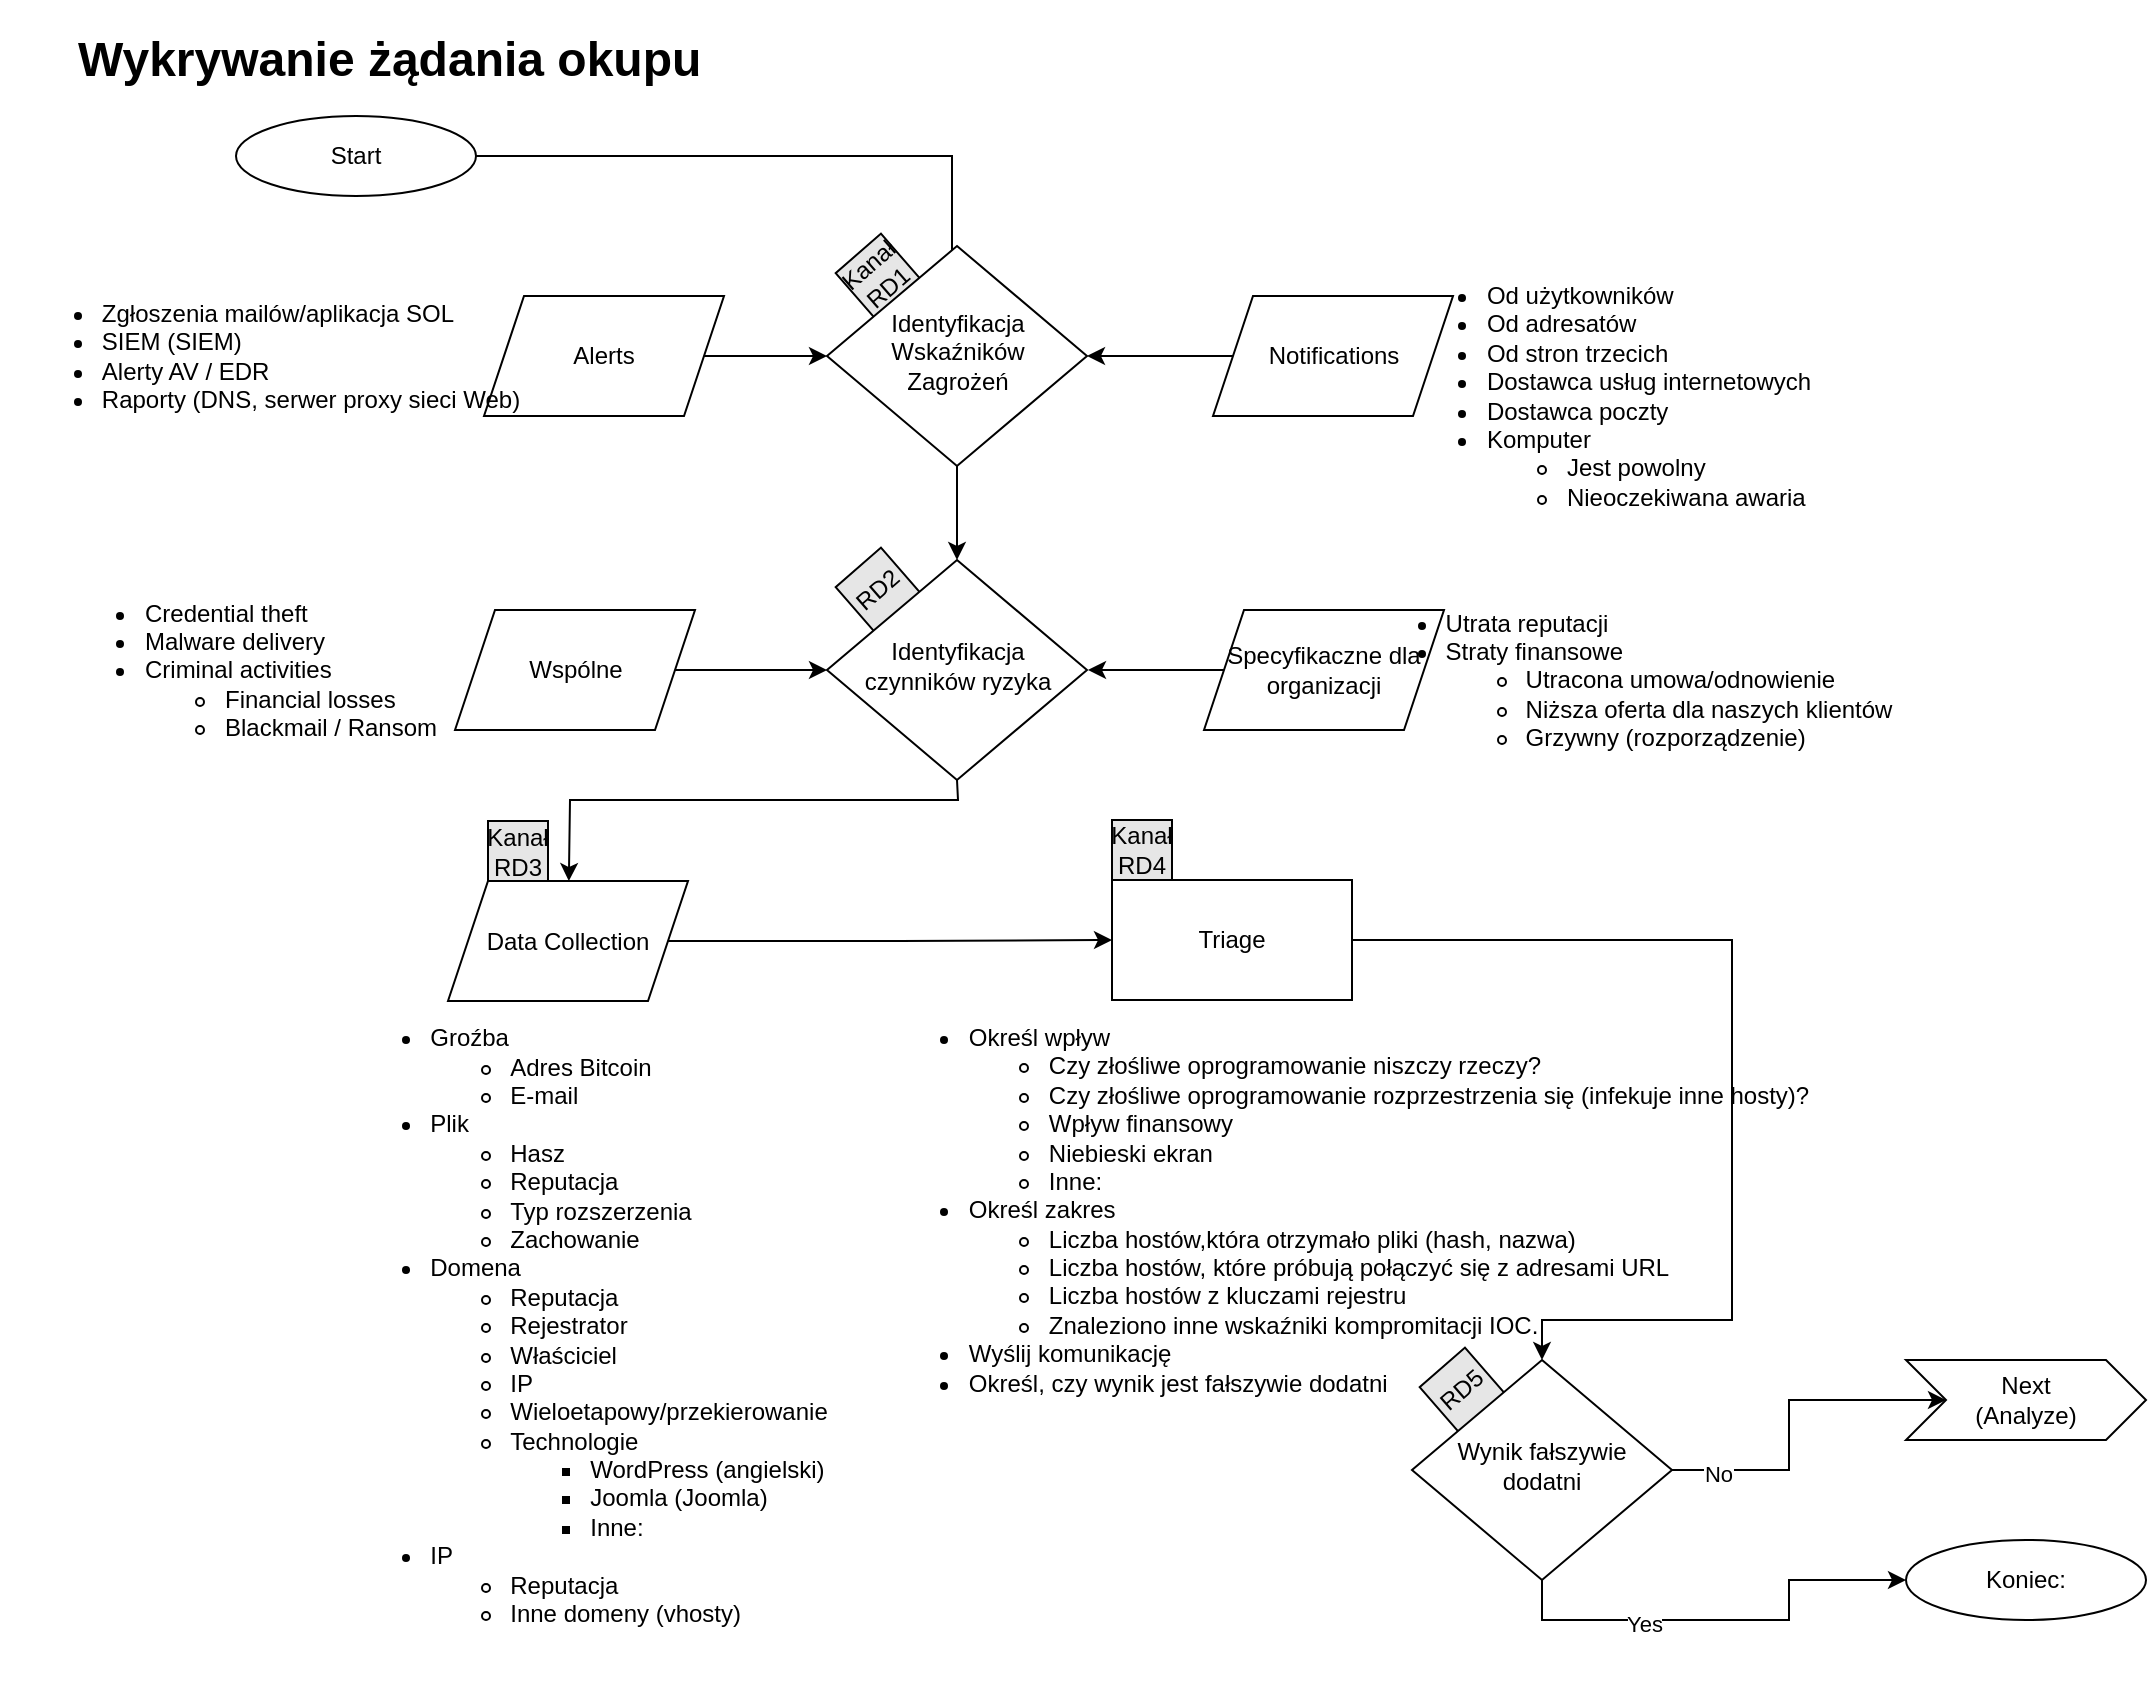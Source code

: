 <mxfile version="25.0.1" pages="5">
  <diagram id="O2qTWcCgpEyen09cB9Vq" name="Detect">
    <mxGraphModel dx="2142" dy="567" grid="1" gridSize="10" guides="1" tooltips="1" connect="1" arrows="1" fold="1" page="1" pageScale="1" pageWidth="1100" pageHeight="850" math="0" shadow="0">
      <root>
        <mxCell id="36csGr2VclgvQf6sPa_q-0" />
        <mxCell id="36csGr2VclgvQf6sPa_q-1" parent="36csGr2VclgvQf6sPa_q-0" />
        <mxCell id="8FYlF9s0BS1aPLCYh2ih-29" value="&lt;div align=&quot;left&quot;&gt;&lt;ul&gt;&lt;li&gt;Określ wpływ&lt;/li&gt;&lt;ul&gt;&lt;li&gt;Czy złośliwe oprogramowanie niszczy rzeczy?&lt;/li&gt;&lt;li&gt;&lt;font&gt;Czy złośliwe oprogramowanie rozprzestrzenia się (infekuje inne hosty)?&lt;/font&gt;&lt;br&gt;&lt;/li&gt;&lt;li&gt;Wpływ finansowy&lt;/li&gt;&lt;li&gt;&lt;span style=&quot;background-color: initial; text-align: center;&quot;&gt;Niebieski ekran&lt;/span&gt;&lt;/li&gt;&lt;li&gt;Inne:&lt;/li&gt;&lt;/ul&gt;&lt;li&gt;&lt;font&gt;Określ zakres&lt;/font&gt;&lt;br&gt;&lt;/li&gt;&lt;ul&gt;&lt;li&gt;&lt;font&gt;Liczba hostów,która otrzymało pliki (hash, nazwa)&lt;/font&gt;&lt;br&gt;&lt;/li&gt;&lt;li&gt;Liczba hostów, które próbują połączyć się z adresami URL&lt;/li&gt;&lt;li&gt;Liczba hostów z kluczami rejestru&lt;/li&gt;&lt;li&gt;Znaleziono inne wskaźniki kompromitacji IOC.&lt;/li&gt;&lt;/ul&gt;&lt;li&gt;Wyślij komunikację&lt;/li&gt;&lt;li&gt;&lt;font&gt;Określ, czy wynik jest fałszywie dodatni&lt;/font&gt;&lt;br&gt;&lt;/li&gt;&lt;/ul&gt;&lt;/div&gt;" style="text;html=1;resizable=0;autosize=1;align=center;verticalAlign=middle;points=[];fillColor=none;strokeColor=none;rounded=0;" parent="36csGr2VclgvQf6sPa_q-1" vertex="1">
          <mxGeometry x="420" y="505" width="480" height="220" as="geometry" />
        </mxCell>
        <mxCell id="8FYlF9s0BS1aPLCYh2ih-0" value="&lt;div&gt;RD5&lt;/div&gt;" style="whiteSpace=wrap;html=1;aspect=fixed;fillColor=#E6E6E6;rotation=319;" parent="36csGr2VclgvQf6sPa_q-1" vertex="1">
          <mxGeometry x="702" y="690" width="30" height="30" as="geometry" />
        </mxCell>
        <mxCell id="8FYlF9s0BS1aPLCYh2ih-3" value="&lt;div&gt;RD2&lt;/div&gt;" style="whiteSpace=wrap;html=1;aspect=fixed;fillColor=#E6E6E6;rotation=319;" parent="36csGr2VclgvQf6sPa_q-1" vertex="1">
          <mxGeometry x="410" y="290" width="30" height="30" as="geometry" />
        </mxCell>
        <mxCell id="8FYlF9s0BS1aPLCYh2ih-4" value=" Kanał RD1" style="whiteSpace=wrap;html=1;aspect=fixed;fillColor=#E6E6E6;rotation=319;" parent="36csGr2VclgvQf6sPa_q-1" vertex="1">
          <mxGeometry x="410" y="133" width="30" height="30" as="geometry" />
        </mxCell>
        <mxCell id="8FYlF9s0BS1aPLCYh2ih-5" value="Start" style="ellipse;whiteSpace=wrap;html=1;" parent="36csGr2VclgvQf6sPa_q-1" vertex="1">
          <mxGeometry x="104" y="68" width="120" height="40" as="geometry" />
        </mxCell>
        <mxCell id="8FYlF9s0BS1aPLCYh2ih-6" style="edgeStyle=orthogonalEdgeStyle;rounded=0;orthogonalLoop=1;jettySize=auto;html=1;exitX=0.5;exitY=1;exitDx=0;exitDy=0;" parent="36csGr2VclgvQf6sPa_q-1" source="8FYlF9s0BS1aPLCYh2ih-5" target="8FYlF9s0BS1aPLCYh2ih-5" edge="1">
          <mxGeometry relative="1" as="geometry" />
        </mxCell>
        <mxCell id="8FYlF9s0BS1aPLCYh2ih-7" value="" style="edgeStyle=orthogonalEdgeStyle;rounded=0;orthogonalLoop=1;jettySize=auto;html=1;entryX=0;entryY=0.5;entryDx=0;entryDy=0;" parent="36csGr2VclgvQf6sPa_q-1" source="8FYlF9s0BS1aPLCYh2ih-8" target="8FYlF9s0BS1aPLCYh2ih-32" edge="1">
          <mxGeometry relative="1" as="geometry">
            <mxPoint x="412" y="188" as="targetPoint" />
          </mxGeometry>
        </mxCell>
        <mxCell id="8FYlF9s0BS1aPLCYh2ih-8" value="Alerts" style="shape=parallelogram;perimeter=parallelogramPerimeter;whiteSpace=wrap;html=1;fixedSize=1;" parent="36csGr2VclgvQf6sPa_q-1" vertex="1">
          <mxGeometry x="228" y="158" width="120" height="60" as="geometry" />
        </mxCell>
        <mxCell id="8FYlF9s0BS1aPLCYh2ih-9" value="" style="edgeStyle=orthogonalEdgeStyle;rounded=0;orthogonalLoop=1;jettySize=auto;html=1;entryX=1;entryY=0.5;entryDx=0;entryDy=0;" parent="36csGr2VclgvQf6sPa_q-1" source="8FYlF9s0BS1aPLCYh2ih-10" target="8FYlF9s0BS1aPLCYh2ih-32" edge="1">
          <mxGeometry relative="1" as="geometry">
            <mxPoint x="512" y="188" as="targetPoint" />
          </mxGeometry>
        </mxCell>
        <mxCell id="8FYlF9s0BS1aPLCYh2ih-10" value="Notifications" style="shape=parallelogram;perimeter=parallelogramPerimeter;whiteSpace=wrap;html=1;fixedSize=1;" parent="36csGr2VclgvQf6sPa_q-1" vertex="1">
          <mxGeometry x="592.5" y="158" width="120" height="60" as="geometry" />
        </mxCell>
        <mxCell id="8FYlF9s0BS1aPLCYh2ih-11" value="" style="endArrow=classic;html=1;entryX=0.5;entryY=0;entryDx=0;entryDy=0;exitX=1;exitY=0.5;exitDx=0;exitDy=0;rounded=0;" parent="36csGr2VclgvQf6sPa_q-1" source="8FYlF9s0BS1aPLCYh2ih-5" edge="1">
          <mxGeometry width="50" height="50" relative="1" as="geometry">
            <mxPoint x="194" y="168" as="sourcePoint" />
            <mxPoint x="462" y="148" as="targetPoint" />
            <Array as="points">
              <mxPoint x="462" y="88" />
            </Array>
          </mxGeometry>
        </mxCell>
        <mxCell id="8FYlF9s0BS1aPLCYh2ih-12" value="" style="edgeStyle=orthogonalEdgeStyle;rounded=0;orthogonalLoop=1;jettySize=auto;html=1;entryX=0;entryY=0.5;entryDx=0;entryDy=0;" parent="36csGr2VclgvQf6sPa_q-1" source="8FYlF9s0BS1aPLCYh2ih-13" target="8FYlF9s0BS1aPLCYh2ih-33" edge="1">
          <mxGeometry relative="1" as="geometry">
            <mxPoint x="407.5" y="345" as="targetPoint" />
          </mxGeometry>
        </mxCell>
        <mxCell id="8FYlF9s0BS1aPLCYh2ih-13" value="Wspólne" style="shape=parallelogram;perimeter=parallelogramPerimeter;whiteSpace=wrap;html=1;fixedSize=1;" parent="36csGr2VclgvQf6sPa_q-1" vertex="1">
          <mxGeometry x="213.5" y="315" width="120" height="60" as="geometry" />
        </mxCell>
        <mxCell id="8FYlF9s0BS1aPLCYh2ih-14" value="" style="edgeStyle=orthogonalEdgeStyle;rounded=0;orthogonalLoop=1;jettySize=auto;html=1;" parent="36csGr2VclgvQf6sPa_q-1" source="8FYlF9s0BS1aPLCYh2ih-15" edge="1">
          <mxGeometry relative="1" as="geometry">
            <mxPoint x="530" y="345" as="targetPoint" />
          </mxGeometry>
        </mxCell>
        <mxCell id="8FYlF9s0BS1aPLCYh2ih-15" value="Specyfikaczne dla organizacji" style="shape=parallelogram;perimeter=parallelogramPerimeter;whiteSpace=wrap;html=1;fixedSize=1;" parent="36csGr2VclgvQf6sPa_q-1" vertex="1">
          <mxGeometry x="588" y="315" width="120" height="60" as="geometry" />
        </mxCell>
        <mxCell id="8FYlF9s0BS1aPLCYh2ih-16" value="" style="edgeStyle=orthogonalEdgeStyle;rounded=0;orthogonalLoop=1;jettySize=auto;html=1;entryX=0;entryY=0.5;entryDx=0;entryDy=0;" parent="36csGr2VclgvQf6sPa_q-1" source="8FYlF9s0BS1aPLCYh2ih-17" target="8FYlF9s0BS1aPLCYh2ih-21" edge="1">
          <mxGeometry relative="1" as="geometry">
            <mxPoint x="284" y="480" as="targetPoint" />
          </mxGeometry>
        </mxCell>
        <mxCell id="8FYlF9s0BS1aPLCYh2ih-17" value="Data Collection" style="shape=parallelogram;perimeter=parallelogramPerimeter;whiteSpace=wrap;html=1;fixedSize=1;" parent="36csGr2VclgvQf6sPa_q-1" vertex="1">
          <mxGeometry x="210" y="450.5" width="120" height="60" as="geometry" />
        </mxCell>
        <mxCell id="8FYlF9s0BS1aPLCYh2ih-20" value="" style="edgeStyle=orthogonalEdgeStyle;rounded=0;orthogonalLoop=1;jettySize=auto;html=1;" parent="36csGr2VclgvQf6sPa_q-1" source="8FYlF9s0BS1aPLCYh2ih-21" target="8FYlF9s0BS1aPLCYh2ih-48" edge="1">
          <mxGeometry relative="1" as="geometry">
            <mxPoint x="722.5" y="480" as="targetPoint" />
            <Array as="points">
              <mxPoint x="852" y="480" />
              <mxPoint x="852" y="670" />
              <mxPoint x="757" y="670" />
            </Array>
          </mxGeometry>
        </mxCell>
        <mxCell id="8FYlF9s0BS1aPLCYh2ih-21" value="Triage" style="whiteSpace=wrap;html=1;" parent="36csGr2VclgvQf6sPa_q-1" vertex="1">
          <mxGeometry x="542" y="450" width="120" height="60" as="geometry" />
        </mxCell>
        <mxCell id="8FYlF9s0BS1aPLCYh2ih-22" value="&lt;h1&gt;&lt;font&gt;Wykrywanie żądania okupu&lt;/font&gt;&lt;br&gt;&lt;/h1&gt;" style="text;html=1;strokeColor=none;fillColor=none;spacing=5;spacingTop=-20;whiteSpace=wrap;overflow=hidden;rounded=0;" parent="36csGr2VclgvQf6sPa_q-1" vertex="1">
          <mxGeometry x="20" y="20" width="400" height="40" as="geometry" />
        </mxCell>
        <mxCell id="8FYlF9s0BS1aPLCYh2ih-23" value="" style="endArrow=classic;html=1;exitX=0.5;exitY=1;exitDx=0;exitDy=0;rounded=0;" parent="36csGr2VclgvQf6sPa_q-1" source="8FYlF9s0BS1aPLCYh2ih-33" target="8FYlF9s0BS1aPLCYh2ih-17" edge="1">
          <mxGeometry width="50" height="50" relative="1" as="geometry">
            <mxPoint x="457.5" y="385" as="sourcePoint" />
            <mxPoint x="499.5" y="375" as="targetPoint" />
            <Array as="points">
              <mxPoint x="465" y="410" />
              <mxPoint x="271" y="410" />
            </Array>
          </mxGeometry>
        </mxCell>
        <mxCell id="8FYlF9s0BS1aPLCYh2ih-24" value="&lt;div align=&quot;left&quot;&gt;&lt;ul&gt;&lt;li&gt;Zgłoszenia mailów/aplikacja SOL&lt;/li&gt;&lt;li&gt;&lt;span style=&quot;text-align: center&quot;&gt;SIEM (SIEM)&lt;/span&gt;&lt;/li&gt;&lt;li&gt;&lt;span style=&quot;text-align: center&quot;&gt;Alerty AV / EDR&lt;/span&gt;&lt;br&gt;&lt;/li&gt;&lt;li&gt;&lt;span style=&quot;text-align: center&quot;&gt;Raporty (DNS, serwer proxy sieci Web)&lt;/span&gt;&lt;br&gt;&lt;/li&gt;&lt;/ul&gt;&lt;/div&gt;" style="text;html=1;resizable=0;autosize=1;align=center;verticalAlign=middle;points=[];fillColor=none;strokeColor=none;rounded=0;" parent="36csGr2VclgvQf6sPa_q-1" vertex="1">
          <mxGeometry x="-14" y="138" width="270" height="100" as="geometry" />
        </mxCell>
        <mxCell id="8FYlF9s0BS1aPLCYh2ih-25" value="&lt;div align=&quot;left&quot;&gt;&lt;ul&gt;&lt;li&gt;&lt;font&gt;Od użytkowników&lt;/font&gt;&lt;br&gt;&lt;/li&gt;&lt;li&gt;&lt;font&gt;Od adresatów&lt;/font&gt;&lt;br&gt;&lt;/li&gt;&lt;li&gt;&lt;font&gt;Od stron trzecich&lt;/font&gt;&lt;br&gt;&lt;/li&gt;&lt;li&gt;&lt;font&gt;Dostawca usług internetowych &lt;/font&gt;&lt;br&gt;&lt;/li&gt;&lt;li&gt;Dostawca poczty&lt;/li&gt;&lt;li&gt;Komputer&amp;nbsp;&lt;/li&gt;&lt;ul&gt;&lt;li&gt;Jest powolny&lt;/li&gt;&lt;li&gt;Nieoczekiwana awaria&lt;/li&gt;&lt;/ul&gt;&lt;/ul&gt;&lt;/div&gt;" style="text;html=1;resizable=0;autosize=1;align=center;verticalAlign=middle;points=[];fillColor=none;strokeColor=none;rounded=0;" parent="36csGr2VclgvQf6sPa_q-1" vertex="1">
          <mxGeometry x="675" y="133" width="230" height="150" as="geometry" />
        </mxCell>
        <mxCell id="8FYlF9s0BS1aPLCYh2ih-26" value="&lt;div align=&quot;left&quot;&gt;&lt;ul&gt;&lt;li&gt;Credential theft&lt;br&gt;&lt;/li&gt;&lt;li&gt;Malware delivery&lt;br&gt;&lt;/li&gt;&lt;li&gt;Criminal activities&lt;br&gt;&lt;/li&gt;&lt;ul&gt;&lt;li&gt;Financial losses &lt;br&gt;&lt;/li&gt;&lt;li&gt;Blackmail / Ransom&lt;br&gt;&lt;/li&gt;&lt;/ul&gt;&lt;/ul&gt;&lt;/div&gt;" style="text;html=1;resizable=0;autosize=1;align=center;verticalAlign=middle;points=[];fillColor=none;strokeColor=none;rounded=0;" parent="36csGr2VclgvQf6sPa_q-1" vertex="1">
          <mxGeometry x="11" y="295" width="200" height="100" as="geometry" />
        </mxCell>
        <mxCell id="8FYlF9s0BS1aPLCYh2ih-27" value="&lt;div align=&quot;left&quot;&gt;&lt;ul&gt;&lt;li&gt;&lt;font&gt;Utrata reputacji&lt;/font&gt;&lt;br&gt;&lt;/li&gt;&lt;li&gt;Straty finansowe&lt;/li&gt;&lt;ul&gt;&lt;li&gt;Utracona umowa/odnowienie&lt;/li&gt;&lt;li&gt;&lt;font&gt;Niższa oferta dla naszych klientów&lt;/font&gt;&lt;br&gt;&lt;/li&gt;&lt;li&gt;Grzywny (rozporządzenie)&lt;/li&gt;&lt;/ul&gt;&lt;/ul&gt;&lt;/div&gt;" style="text;html=1;resizable=0;autosize=1;align=center;verticalAlign=middle;points=[];fillColor=none;strokeColor=none;rounded=0;" parent="36csGr2VclgvQf6sPa_q-1" vertex="1">
          <mxGeometry x="655" y="295" width="290" height="110" as="geometry" />
        </mxCell>
        <mxCell id="8FYlF9s0BS1aPLCYh2ih-30" value="&lt;div align=&quot;left&quot;&gt;&lt;ul&gt;&lt;li&gt;Groźba&lt;/li&gt;&lt;ul&gt;&lt;li&gt;Adres Bitcoin&lt;/li&gt;&lt;li&gt;E-mail&lt;/li&gt;&lt;/ul&gt;&lt;li&gt;Plik&lt;/li&gt;&lt;ul&gt;&lt;li&gt;Hasz&lt;/li&gt;&lt;li&gt;Reputacja&lt;/li&gt;&lt;li&gt;Typ rozszerzenia&lt;/li&gt;&lt;li&gt;&lt;font&gt;Zachowanie&lt;/font&gt;&lt;br&gt;&lt;/li&gt;&lt;/ul&gt;&lt;li&gt;Domena&lt;/li&gt;&lt;ul&gt;&lt;li&gt;Reputacja&lt;/li&gt;&lt;li&gt;Rejestrator&lt;/li&gt;&lt;li&gt;Właściciel&lt;/li&gt;&lt;li&gt;IP&lt;/li&gt;&lt;li&gt;Wieloetapowy/przekierowanie&lt;/li&gt;&lt;li&gt;Technologie&lt;/li&gt;&lt;ul&gt;&lt;li&gt;WordPress (angielski)&lt;/li&gt;&lt;li&gt;Joomla (Joomla)&lt;/li&gt;&lt;li&gt;Inne:&lt;/li&gt;&lt;/ul&gt;&lt;/ul&gt;&lt;li&gt;IP&lt;/li&gt;&lt;ul&gt;&lt;li&gt;Reputacja&lt;/li&gt;&lt;li&gt;Inne domeny (vhosty)&lt;/li&gt;&lt;/ul&gt;&lt;br&gt;&lt;/ul&gt;&lt;/div&gt;" style="text;html=1;resizable=0;autosize=1;align=center;verticalAlign=middle;points=[];fillColor=none;strokeColor=none;rounded=0;" parent="36csGr2VclgvQf6sPa_q-1" vertex="1">
          <mxGeometry x="150" y="505" width="260" height="350" as="geometry" />
        </mxCell>
        <mxCell id="8FYlF9s0BS1aPLCYh2ih-31" value="" style="edgeStyle=orthogonalEdgeStyle;rounded=0;orthogonalLoop=1;jettySize=auto;html=1;" parent="36csGr2VclgvQf6sPa_q-1" source="8FYlF9s0BS1aPLCYh2ih-32" target="8FYlF9s0BS1aPLCYh2ih-33" edge="1">
          <mxGeometry relative="1" as="geometry" />
        </mxCell>
        <mxCell id="8FYlF9s0BS1aPLCYh2ih-32" value="&lt;font&gt;Identyfikacja&lt;/font&gt;&lt;br&gt;&lt;div&gt;&lt;font&gt;Wskaźników Zagrożeń&lt;/font&gt;&lt;/div&gt;" style="rhombus;whiteSpace=wrap;html=1;shadow=0;fontFamily=Helvetica;fontSize=12;align=center;strokeWidth=1;spacing=6;spacingTop=-4;" parent="36csGr2VclgvQf6sPa_q-1" vertex="1">
          <mxGeometry x="399.5" y="133" width="130" height="110" as="geometry" />
        </mxCell>
        <mxCell id="8FYlF9s0BS1aPLCYh2ih-33" value="&lt;font&gt;Identyfikacja czynników ryzyka&lt;/font&gt;" style="rhombus;whiteSpace=wrap;html=1;shadow=0;fontFamily=Helvetica;fontSize=12;align=center;strokeWidth=1;spacing=6;spacingTop=-4;" parent="36csGr2VclgvQf6sPa_q-1" vertex="1">
          <mxGeometry x="399.5" y="290" width="130" height="110" as="geometry" />
        </mxCell>
        <mxCell id="8FYlF9s0BS1aPLCYh2ih-36" style="edgeStyle=orthogonalEdgeStyle;rounded=0;orthogonalLoop=1;jettySize=auto;html=1;entryX=0;entryY=0.5;entryDx=0;entryDy=0;" parent="36csGr2VclgvQf6sPa_q-1" edge="1">
          <mxGeometry relative="1" as="geometry">
            <Array as="points">
              <mxPoint x="471" y="770" />
            </Array>
            <mxPoint x="471" y="529.5" as="sourcePoint" />
          </mxGeometry>
        </mxCell>
        <mxCell id="8FYlF9s0BS1aPLCYh2ih-43" value="Next&lt;br&gt;(Analyze)" style="shape=step;perimeter=stepPerimeter;whiteSpace=wrap;html=1;fixedSize=1;" parent="36csGr2VclgvQf6sPa_q-1" vertex="1">
          <mxGeometry x="939" y="690" width="120" height="40" as="geometry" />
        </mxCell>
        <mxCell id="8FYlF9s0BS1aPLCYh2ih-44" style="edgeStyle=orthogonalEdgeStyle;rounded=0;orthogonalLoop=1;jettySize=auto;html=1;exitX=1;exitY=0.5;exitDx=0;exitDy=0;entryX=0;entryY=0.5;entryDx=0;entryDy=0;" parent="36csGr2VclgvQf6sPa_q-1" source="8FYlF9s0BS1aPLCYh2ih-48" target="8FYlF9s0BS1aPLCYh2ih-43" edge="1">
          <mxGeometry relative="1" as="geometry" />
        </mxCell>
        <mxCell id="8FYlF9s0BS1aPLCYh2ih-45" value="No" style="edgeLabel;html=1;align=center;verticalAlign=middle;resizable=0;points=[];" parent="8FYlF9s0BS1aPLCYh2ih-44" vertex="1" connectable="0">
          <mxGeometry x="-0.733" y="-2" relative="1" as="geometry">
            <mxPoint as="offset" />
          </mxGeometry>
        </mxCell>
        <mxCell id="8FYlF9s0BS1aPLCYh2ih-46" style="edgeStyle=orthogonalEdgeStyle;rounded=0;orthogonalLoop=1;jettySize=auto;html=1;exitX=0.5;exitY=1;exitDx=0;exitDy=0;entryX=0;entryY=0.5;entryDx=0;entryDy=0;" parent="36csGr2VclgvQf6sPa_q-1" source="8FYlF9s0BS1aPLCYh2ih-48" target="8FYlF9s0BS1aPLCYh2ih-49" edge="1">
          <mxGeometry relative="1" as="geometry" />
        </mxCell>
        <mxCell id="8FYlF9s0BS1aPLCYh2ih-47" value="Yes" style="edgeLabel;html=1;align=center;verticalAlign=middle;resizable=0;points=[];" parent="8FYlF9s0BS1aPLCYh2ih-46" vertex="1" connectable="0">
          <mxGeometry x="-0.366" y="-2" relative="1" as="geometry">
            <mxPoint as="offset" />
          </mxGeometry>
        </mxCell>
        <mxCell id="8FYlF9s0BS1aPLCYh2ih-48" value="&lt;div&gt;Wynik fałszywie dodatni&lt;/div&gt;" style="rhombus;whiteSpace=wrap;html=1;shadow=0;fontFamily=Helvetica;fontSize=12;align=center;strokeWidth=1;spacing=6;spacingTop=-4;" parent="36csGr2VclgvQf6sPa_q-1" vertex="1">
          <mxGeometry x="692" y="690" width="130" height="110" as="geometry" />
        </mxCell>
        <mxCell id="8FYlF9s0BS1aPLCYh2ih-49" value="&lt;div&gt;Koniec:&lt;/div&gt;" style="ellipse;whiteSpace=wrap;html=1;" parent="36csGr2VclgvQf6sPa_q-1" vertex="1">
          <mxGeometry x="939" y="780" width="120" height="40" as="geometry" />
        </mxCell>
        <mxCell id="8FYlF9s0BS1aPLCYh2ih-51" value="Kanał RD4" style="whiteSpace=wrap;html=1;aspect=fixed;fillColor=#E6E6E6;rotation=0;" parent="36csGr2VclgvQf6sPa_q-1" vertex="1">
          <mxGeometry x="542" y="420" width="30" height="30" as="geometry" />
        </mxCell>
        <mxCell id="8FYlF9s0BS1aPLCYh2ih-52" value="Kanał RD3" style="whiteSpace=wrap;html=1;aspect=fixed;fillColor=#E6E6E6;rotation=0;" parent="36csGr2VclgvQf6sPa_q-1" vertex="1">
          <mxGeometry x="230" y="420.5" width="30" height="30" as="geometry" />
        </mxCell>
      </root>
    </mxGraphModel>
  </diagram>
  <diagram id="arB7W-cswd-6OK9oLtKj" name="Analyze">
    <mxGraphModel dx="1186" dy="767" grid="1" gridSize="10" guides="1" tooltips="1" connect="1" arrows="1" fold="1" page="1" pageScale="1" pageWidth="1100" pageHeight="850" math="0" shadow="0">
      <root>
        <mxCell id="-pnCLeIIcDpPo0bB913H-0" />
        <mxCell id="-pnCLeIIcDpPo0bB913H-1" parent="-pnCLeIIcDpPo0bB913H-0" />
        <mxCell id="-pnCLeIIcDpPo0bB913H-2" value="&lt;div style=&quot;font-size: 10px&quot;&gt;RA21&lt;/div&gt;" style="whiteSpace=wrap;html=1;aspect=fixed;fillColor=#E6E6E6;rotation=319;fontSize=10;" parent="-pnCLeIIcDpPo0bB913H-1" vertex="1">
          <mxGeometry x="333.95" y="1053.74" width="30" height="30" as="geometry" />
        </mxCell>
        <mxCell id="-pnCLeIIcDpPo0bB913H-3" value="&lt;div style=&quot;font-size: 10px&quot;&gt;RA19&lt;/div&gt;" style="whiteSpace=wrap;html=1;aspect=fixed;fillColor=#E6E6E6;rotation=319;fontSize=10;" parent="-pnCLeIIcDpPo0bB913H-1" vertex="1">
          <mxGeometry x="154.45" y="1052.74" width="30" height="30" as="geometry" />
        </mxCell>
        <mxCell id="-pnCLeIIcDpPo0bB913H-4" value="&lt;div style=&quot;font-size: 12px&quot;&gt;RA4&lt;/div&gt;" style="whiteSpace=wrap;html=1;aspect=fixed;fillColor=#E6E6E6;rotation=319;fontSize=12;" parent="-pnCLeIIcDpPo0bB913H-1" vertex="1">
          <mxGeometry x="508" y="175.25" width="30" height="30" as="geometry" />
        </mxCell>
        <mxCell id="-pnCLeIIcDpPo0bB913H-5" value="&lt;div&gt;&lt;font style=&quot;font-size: 10px&quot;&gt;RA18&lt;/font&gt;&lt;/div&gt;" style="whiteSpace=wrap;html=1;aspect=fixed;fillColor=#E6E6E6;rotation=319;fontSize=12;" parent="-pnCLeIIcDpPo0bB913H-1" vertex="1">
          <mxGeometry x="145.95" y="750" width="30" height="30" as="geometry" />
        </mxCell>
        <mxCell id="-pnCLeIIcDpPo0bB913H-7" style="edgeStyle=orthogonalEdgeStyle;rounded=0;orthogonalLoop=1;jettySize=auto;html=1;exitX=0.5;exitY=1;exitDx=0;exitDy=0;" parent="-pnCLeIIcDpPo0bB913H-1" edge="1">
          <mxGeometry relative="1" as="geometry">
            <mxPoint x="80" y="100" as="sourcePoint" />
            <mxPoint x="80" y="100" as="targetPoint" />
          </mxGeometry>
        </mxCell>
        <mxCell id="-pnCLeIIcDpPo0bB913H-13" value="" style="endArrow=classic;html=1;entryX=0.5;entryY=0;entryDx=0;entryDy=0;exitX=1;exitY=0.5;exitDx=0;exitDy=0;rounded=0;" parent="-pnCLeIIcDpPo0bB913H-1" target="-pnCLeIIcDpPo0bB913H-18" edge="1">
          <mxGeometry width="50" height="50" relative="1" as="geometry">
            <mxPoint x="140" y="80" as="sourcePoint" />
            <mxPoint x="160" y="110" as="targetPoint" />
            <Array as="points">
              <mxPoint x="200" y="80" />
            </Array>
          </mxGeometry>
        </mxCell>
        <mxCell id="-pnCLeIIcDpPo0bB913H-14" value="&lt;h1&gt;Ransom - Analyze&lt;br&gt;&lt;/h1&gt;" style="text;html=1;strokeColor=none;fillColor=none;spacing=5;spacingTop=-20;whiteSpace=wrap;overflow=hidden;rounded=0;" parent="-pnCLeIIcDpPo0bB913H-1" vertex="1">
          <mxGeometry x="10" y="10" width="260" height="40" as="geometry" />
        </mxCell>
        <mxCell id="-pnCLeIIcDpPo0bB913H-15" value="&lt;div&gt;Next&lt;/div&gt;(Contain)" style="shape=step;perimeter=stepPerimeter;whiteSpace=wrap;html=1;fixedSize=1;" parent="-pnCLeIIcDpPo0bB913H-1" vertex="1">
          <mxGeometry x="894.45" y="1092.74" width="120" height="40" as="geometry" />
        </mxCell>
        <mxCell id="-pnCLeIIcDpPo0bB913H-16" value="&lt;div&gt;Previous&lt;/div&gt;(Detect)" style="shape=step;perimeter=stepPerimeter;whiteSpace=wrap;html=1;fixedSize=1;" parent="-pnCLeIIcDpPo0bB913H-1" vertex="1">
          <mxGeometry x="24" y="60" width="120" height="40" as="geometry" />
        </mxCell>
        <mxCell id="XKnFLWoLnrM2bNzfTnCc-16" value="" style="edgeStyle=orthogonalEdgeStyle;rounded=0;orthogonalLoop=1;jettySize=auto;html=1;" parent="-pnCLeIIcDpPo0bB913H-1" source="-pnCLeIIcDpPo0bB913H-18" target="XKnFLWoLnrM2bNzfTnCc-15" edge="1">
          <mxGeometry relative="1" as="geometry" />
        </mxCell>
        <mxCell id="-pnCLeIIcDpPo0bB913H-18" value="Verify" style="whiteSpace=wrap;html=1;" parent="-pnCLeIIcDpPo0bB913H-1" vertex="1">
          <mxGeometry x="140" y="200" width="120" height="60" as="geometry" />
        </mxCell>
        <mxCell id="-pnCLeIIcDpPo0bB913H-23" value="&lt;div align=&quot;left&quot;&gt;&lt;ul&gt;&lt;li&gt;Double-check previous data&lt;br&gt;&lt;/li&gt;&lt;li&gt;Rule out false positive&lt;br&gt;&lt;/li&gt;&lt;/ul&gt;&lt;/div&gt;" style="text;html=1;resizable=0;autosize=1;align=center;verticalAlign=middle;points=[];fillColor=none;strokeColor=none;rounded=0;" parent="-pnCLeIIcDpPo0bB913H-1" vertex="1">
          <mxGeometry x="104" y="260" width="200" height="60" as="geometry" />
        </mxCell>
        <mxCell id="-pnCLeIIcDpPo0bB913H-24" style="edgeStyle=orthogonalEdgeStyle;rounded=0;orthogonalLoop=1;jettySize=auto;html=1;entryX=0;entryY=0.5;entryDx=0;entryDy=0;" parent="-pnCLeIIcDpPo0bB913H-1" source="-pnCLeIIcDpPo0bB913H-25" target="-pnCLeIIcDpPo0bB913H-18" edge="1">
          <mxGeometry relative="1" as="geometry">
            <Array as="points">
              <mxPoint x="100" y="409" />
              <mxPoint x="100" y="230" />
            </Array>
          </mxGeometry>
        </mxCell>
        <mxCell id="-pnCLeIIcDpPo0bB913H-25" value="&lt;div&gt;Scope &lt;br&gt;&lt;/div&gt;&lt;div&gt;Validation&lt;/div&gt;" style="whiteSpace=wrap;html=1;" parent="-pnCLeIIcDpPo0bB913H-1" vertex="1">
          <mxGeometry x="140" y="379" width="120" height="60" as="geometry" />
        </mxCell>
        <mxCell id="-pnCLeIIcDpPo0bB913H-26" value="" style="edgeStyle=orthogonalEdgeStyle;rounded=0;orthogonalLoop=1;jettySize=auto;html=1;entryX=0;entryY=0.5;entryDx=0;entryDy=0;" parent="-pnCLeIIcDpPo0bB913H-1" source="-pnCLeIIcDpPo0bB913H-27" target="-pnCLeIIcDpPo0bB913H-36" edge="1">
          <mxGeometry relative="1" as="geometry">
            <mxPoint x="694.45" y="1112.74" as="targetPoint" />
          </mxGeometry>
        </mxCell>
        <mxCell id="-pnCLeIIcDpPo0bB913H-27" value="&lt;div&gt;Root Cause&lt;/div&gt;&lt;div&gt;Analysis &lt;br&gt;&lt;/div&gt;" style="whiteSpace=wrap;html=1;" parent="-pnCLeIIcDpPo0bB913H-1" vertex="1">
          <mxGeometry x="519.45" y="1082.74" width="120" height="60" as="geometry" />
        </mxCell>
        <mxCell id="-pnCLeIIcDpPo0bB913H-30" style="edgeStyle=orthogonalEdgeStyle;rounded=0;orthogonalLoop=1;jettySize=auto;html=1;entryX=0;entryY=0.5;entryDx=0;entryDy=0;exitX=0;exitY=0.5;exitDx=0;exitDy=0;" parent="-pnCLeIIcDpPo0bB913H-1" source="-pnCLeIIcDpPo0bB913H-34" target="-pnCLeIIcDpPo0bB913H-41" edge="1">
          <mxGeometry relative="1" as="geometry">
            <Array as="points">
              <mxPoint x="100" y="810" />
              <mxPoint x="100" y="1113" />
            </Array>
            <mxPoint x="260" y="920.99" as="sourcePoint" />
            <mxPoint x="139.45" y="1132.74" as="targetPoint" />
          </mxGeometry>
        </mxCell>
        <mxCell id="-pnCLeIIcDpPo0bB913H-31" value="Yes" style="edgeLabel;html=1;align=center;verticalAlign=middle;resizable=0;points=[];" parent="-pnCLeIIcDpPo0bB913H-30" vertex="1" connectable="0">
          <mxGeometry x="-0.804" y="-1" relative="1" as="geometry">
            <mxPoint y="13.45" as="offset" />
          </mxGeometry>
        </mxCell>
        <mxCell id="3Ur0eeaUsb5bqsIiQvKn-2" style="edgeStyle=orthogonalEdgeStyle;rounded=0;orthogonalLoop=1;jettySize=auto;html=1;exitX=0.5;exitY=1;exitDx=0;exitDy=0;entryX=0.5;entryY=0;entryDx=0;entryDy=0;" parent="-pnCLeIIcDpPo0bB913H-1" source="-pnCLeIIcDpPo0bB913H-34" target="-pnCLeIIcDpPo0bB913H-27" edge="1">
          <mxGeometry relative="1" as="geometry">
            <mxPoint x="325" y="975.99" as="sourcePoint" />
            <Array as="points">
              <mxPoint x="194" y="990" />
              <mxPoint x="580" y="990" />
            </Array>
          </mxGeometry>
        </mxCell>
        <mxCell id="3Ur0eeaUsb5bqsIiQvKn-3" value="No" style="edgeLabel;html=1;align=center;verticalAlign=middle;resizable=0;points=[];" parent="3Ur0eeaUsb5bqsIiQvKn-2" vertex="1" connectable="0">
          <mxGeometry x="-0.904" relative="1" as="geometry">
            <mxPoint as="offset" />
          </mxGeometry>
        </mxCell>
        <mxCell id="-pnCLeIIcDpPo0bB913H-34" value="&lt;div&gt;Do We &lt;br&gt;&lt;/div&gt;&lt;div&gt;Need&lt;/div&gt;&lt;div&gt;External&lt;/div&gt;&lt;div&gt;Help&lt;br&gt;&lt;/div&gt;" style="rhombus;whiteSpace=wrap;html=1;shadow=0;fontFamily=Helvetica;fontSize=12;align=center;strokeWidth=1;spacing=6;spacingTop=-4;" parent="-pnCLeIIcDpPo0bB913H-1" vertex="1">
          <mxGeometry x="128.95" y="754.5" width="130" height="110" as="geometry" />
        </mxCell>
        <mxCell id="-pnCLeIIcDpPo0bB913H-35" value="" style="edgeStyle=orthogonalEdgeStyle;rounded=0;orthogonalLoop=1;jettySize=auto;html=1;" parent="-pnCLeIIcDpPo0bB913H-1" source="-pnCLeIIcDpPo0bB913H-36" target="-pnCLeIIcDpPo0bB913H-15" edge="1">
          <mxGeometry relative="1" as="geometry" />
        </mxCell>
        <mxCell id="-pnCLeIIcDpPo0bB913H-36" value="Send &lt;br&gt;Communication" style="whiteSpace=wrap;html=1;" parent="-pnCLeIIcDpPo0bB913H-1" vertex="1">
          <mxGeometry x="704.45" y="1082.74" width="120" height="60" as="geometry" />
        </mxCell>
        <mxCell id="-pnCLeIIcDpPo0bB913H-37" value="" style="edgeStyle=orthogonalEdgeStyle;rounded=0;orthogonalLoop=1;jettySize=auto;html=1;" parent="-pnCLeIIcDpPo0bB913H-1" source="-pnCLeIIcDpPo0bB913H-41" target="-pnCLeIIcDpPo0bB913H-47" edge="1">
          <mxGeometry relative="1" as="geometry" />
        </mxCell>
        <mxCell id="-pnCLeIIcDpPo0bB913H-38" value="Yes" style="edgeLabel;html=1;align=center;verticalAlign=middle;resizable=0;points=[];" parent="-pnCLeIIcDpPo0bB913H-37" vertex="1" connectable="0">
          <mxGeometry x="-0.289" y="1" relative="1" as="geometry">
            <mxPoint as="offset" />
          </mxGeometry>
        </mxCell>
        <mxCell id="-pnCLeIIcDpPo0bB913H-39" value="" style="edgeStyle=orthogonalEdgeStyle;rounded=0;orthogonalLoop=1;jettySize=auto;html=1;" parent="-pnCLeIIcDpPo0bB913H-1" source="-pnCLeIIcDpPo0bB913H-41" target="-pnCLeIIcDpPo0bB913H-45" edge="1">
          <mxGeometry relative="1" as="geometry" />
        </mxCell>
        <mxCell id="-pnCLeIIcDpPo0bB913H-40" value="No" style="edgeLabel;html=1;align=center;verticalAlign=middle;resizable=0;points=[];" parent="-pnCLeIIcDpPo0bB913H-39" vertex="1" connectable="0">
          <mxGeometry x="-0.244" y="-1" relative="1" as="geometry">
            <mxPoint as="offset" />
          </mxGeometry>
        </mxCell>
        <mxCell id="-pnCLeIIcDpPo0bB913H-41" value="&lt;div&gt;Do We &lt;br&gt;&lt;/div&gt;&lt;div&gt;Need &lt;br&gt;&lt;/div&gt;&lt;div&gt;Technical&lt;br&gt;&lt;/div&gt;&lt;div&gt;Help&lt;br&gt;&lt;/div&gt;" style="rhombus;whiteSpace=wrap;html=1;shadow=0;fontFamily=Helvetica;fontSize=12;align=center;strokeWidth=1;spacing=6;spacingTop=-4;" parent="-pnCLeIIcDpPo0bB913H-1" vertex="1">
          <mxGeometry x="139.45" y="1057.74" width="130" height="110" as="geometry" />
        </mxCell>
        <mxCell id="-pnCLeIIcDpPo0bB913H-42" value="" style="edgeStyle=orthogonalEdgeStyle;rounded=0;orthogonalLoop=1;jettySize=auto;html=1;" parent="-pnCLeIIcDpPo0bB913H-1" source="-pnCLeIIcDpPo0bB913H-45" target="-pnCLeIIcDpPo0bB913H-49" edge="1">
          <mxGeometry relative="1" as="geometry" />
        </mxCell>
        <mxCell id="-pnCLeIIcDpPo0bB913H-43" value="Yes" style="edgeLabel;html=1;align=center;verticalAlign=middle;resizable=0;points=[];" parent="-pnCLeIIcDpPo0bB913H-42" vertex="1" connectable="0">
          <mxGeometry x="-0.311" y="1" relative="1" as="geometry">
            <mxPoint as="offset" />
          </mxGeometry>
        </mxCell>
        <mxCell id="-pnCLeIIcDpPo0bB913H-44" value="" style="edgeStyle=orthogonalEdgeStyle;rounded=0;orthogonalLoop=1;jettySize=auto;html=1;" parent="-pnCLeIIcDpPo0bB913H-1" source="-pnCLeIIcDpPo0bB913H-45" target="-pnCLeIIcDpPo0bB913H-27" edge="1">
          <mxGeometry relative="1" as="geometry" />
        </mxCell>
        <mxCell id="3Ur0eeaUsb5bqsIiQvKn-0" value="No" style="edgeLabel;html=1;align=center;verticalAlign=middle;resizable=0;points=[];" parent="-pnCLeIIcDpPo0bB913H-44" vertex="1" connectable="0">
          <mxGeometry x="-0.184" y="2" relative="1" as="geometry">
            <mxPoint as="offset" />
          </mxGeometry>
        </mxCell>
        <mxCell id="-pnCLeIIcDpPo0bB913H-45" value="&lt;div&gt;Do We &lt;br&gt;&lt;/div&gt;&lt;div&gt;Need &lt;br&gt;&lt;/div&gt;&lt;div&gt;Legal&lt;br&gt;&lt;/div&gt;&lt;div&gt;Help&lt;br&gt;&lt;/div&gt;" style="rhombus;whiteSpace=wrap;html=1;shadow=0;fontFamily=Helvetica;fontSize=12;align=center;strokeWidth=1;spacing=6;spacingTop=-4;" parent="-pnCLeIIcDpPo0bB913H-1" vertex="1">
          <mxGeometry x="319.45" y="1057.74" width="130" height="110" as="geometry" />
        </mxCell>
        <mxCell id="-pnCLeIIcDpPo0bB913H-46" style="edgeStyle=orthogonalEdgeStyle;rounded=0;orthogonalLoop=1;jettySize=auto;html=1;exitX=0.75;exitY=0;exitDx=0;exitDy=0;entryX=0;entryY=1;entryDx=0;entryDy=0;fontSize=12;" parent="-pnCLeIIcDpPo0bB913H-1" source="-pnCLeIIcDpPo0bB913H-47" target="-pnCLeIIcDpPo0bB913H-45" edge="1">
          <mxGeometry relative="1" as="geometry">
            <Array as="points">
              <mxPoint x="234.95" y="1202.74" />
              <mxPoint x="351.95" y="1202.74" />
            </Array>
          </mxGeometry>
        </mxCell>
        <mxCell id="-pnCLeIIcDpPo0bB913H-47" value="&lt;div&gt;Contact&lt;/div&gt;&lt;div&gt;IR Pro. Serv.&lt;br&gt;&lt;/div&gt;" style="whiteSpace=wrap;html=1;" parent="-pnCLeIIcDpPo0bB913H-1" vertex="1">
          <mxGeometry x="144.45" y="1260" width="120" height="60" as="geometry" />
        </mxCell>
        <mxCell id="-pnCLeIIcDpPo0bB913H-48" style="edgeStyle=orthogonalEdgeStyle;rounded=0;orthogonalLoop=1;jettySize=auto;html=1;exitX=1;exitY=0.5;exitDx=0;exitDy=0;entryX=0;entryY=0.75;entryDx=0;entryDy=0;" parent="-pnCLeIIcDpPo0bB913H-1" source="-pnCLeIIcDpPo0bB913H-49" target="-pnCLeIIcDpPo0bB913H-27" edge="1">
          <mxGeometry relative="1" as="geometry">
            <mxPoint x="494.45" y="1127.74" as="targetPoint" />
            <Array as="points">
              <mxPoint x="464.45" y="1287.74" />
              <mxPoint x="464.45" y="1127.74" />
            </Array>
          </mxGeometry>
        </mxCell>
        <mxCell id="-pnCLeIIcDpPo0bB913H-49" value="&lt;div&gt;Contact&lt;/div&gt;&lt;div&gt;Breach Coach&lt;br&gt;&lt;/div&gt;" style="whiteSpace=wrap;html=1;" parent="-pnCLeIIcDpPo0bB913H-1" vertex="1">
          <mxGeometry x="324.45" y="1260" width="120" height="60" as="geometry" />
        </mxCell>
        <mxCell id="-pnCLeIIcDpPo0bB913H-50" value="&lt;div align=&quot;left&quot;&gt;&lt;ul&gt;&lt;li&gt;Phishing&lt;br&gt;&lt;/li&gt;&lt;li&gt;Vishing&lt;/li&gt;&lt;li&gt;Drive By Download&lt;/li&gt;&lt;li&gt;Vulnerability&lt;/li&gt;&lt;ul&gt;&lt;li&gt;RCE&lt;/li&gt;&lt;li&gt;XSS&lt;/li&gt;&lt;li&gt;LFI&lt;/li&gt;&lt;/ul&gt;&lt;li&gt;Remote Service&lt;/li&gt;&lt;ul&gt;&lt;li&gt;Default / Weak Password&lt;/li&gt;&lt;li&gt;Brute Force&lt;/li&gt;&lt;li&gt;Vulnerability&lt;br&gt;&lt;/li&gt;&lt;/ul&gt;&lt;li&gt;Lost Device&lt;br&gt;&lt;/li&gt;&lt;li&gt;Human Error&lt;/li&gt;&lt;/ul&gt;&lt;/div&gt;" style="text;html=1;resizable=0;autosize=1;align=center;verticalAlign=middle;points=[];fillColor=none;strokeColor=none;rounded=0;" parent="-pnCLeIIcDpPo0bB913H-1" vertex="1">
          <mxGeometry x="491.95" y="1142.74" width="230" height="210" as="geometry" />
        </mxCell>
        <mxCell id="-pnCLeIIcDpPo0bB913H-54" value="&lt;div align=&quot;left&quot;&gt;&lt;ul&gt;&lt;li&gt;New signs of data Encrypted&lt;br&gt;&lt;/li&gt;&lt;li&gt;Search customers &lt;br&gt;environment&lt;br&gt;&lt;/li&gt;&lt;li&gt;&lt;font style=&quot;font-size: 12px&quot;&gt;&lt;span style=&quot;left: 685.617px ; top: 452.607px ; font-family: sans-serif ; transform: scalex(1.01)&quot;&gt;Search endpoints for IOCs &lt;br&gt;w/ EDR&lt;/span&gt;&lt;/font&gt;&lt;/li&gt;&lt;li&gt;&lt;font style=&quot;font-size: 12px&quot;&gt;&lt;span style=&quot;left: 685.617px ; top: 452.607px ; font-family: sans-serif ; transform: scalex(1.01)&quot;&gt;Search firewall/proxy/DNS &lt;br&gt;logs for IOCs&lt;br&gt;&lt;/span&gt;&lt;/font&gt;&lt;/li&gt;&lt;/ul&gt;&lt;/div&gt;" style="text;html=1;resizable=0;autosize=1;align=center;verticalAlign=middle;points=[];fillColor=none;strokeColor=none;rounded=0;" parent="-pnCLeIIcDpPo0bB913H-1" vertex="1">
          <mxGeometry x="90" y="441.25" width="210" height="130" as="geometry" />
        </mxCell>
        <mxCell id="-pnCLeIIcDpPo0bB913H-55" value="&lt;div align=&quot;left&quot;&gt;&lt;ul&gt;&lt;li&gt;Internal Security Teams&lt;/li&gt;&lt;li&gt;Affected Clients&lt;/li&gt;&lt;li&gt;&lt;span style=&quot;text-align: center&quot;&gt;Any internal teams needed for&amp;nbsp;&lt;br&gt;&lt;/span&gt;remediation or counselling&lt;/li&gt;&lt;/ul&gt;&lt;/div&gt;" style="text;html=1;resizable=0;autosize=1;align=center;verticalAlign=middle;points=[];fillColor=none;strokeColor=none;rounded=0;" parent="-pnCLeIIcDpPo0bB913H-1" vertex="1">
          <mxGeometry x="674.45" y="1142.74" width="220" height="90" as="geometry" />
        </mxCell>
        <mxCell id="VWcWIzXyvp8xfv4rWOoz-18" value="No" style="edgeStyle=orthogonalEdgeStyle;rounded=0;orthogonalLoop=1;jettySize=auto;html=1;" parent="-pnCLeIIcDpPo0bB913H-1" source="-pnCLeIIcDpPo0bB913H-60" target="VWcWIzXyvp8xfv4rWOoz-2" edge="1">
          <mxGeometry relative="1" as="geometry" />
        </mxCell>
        <mxCell id="XKnFLWoLnrM2bNzfTnCc-9" style="edgeStyle=orthogonalEdgeStyle;rounded=0;orthogonalLoop=1;jettySize=auto;html=1;" parent="-pnCLeIIcDpPo0bB913H-1" source="-pnCLeIIcDpPo0bB913H-60" target="XKnFLWoLnrM2bNzfTnCc-5" edge="1">
          <mxGeometry relative="1" as="geometry" />
        </mxCell>
        <mxCell id="OpmPpiviZIUaZ2mTxFx--2" value="Yes" style="edgeLabel;html=1;align=center;verticalAlign=middle;resizable=0;points=[];" parent="XKnFLWoLnrM2bNzfTnCc-9" vertex="1" connectable="0">
          <mxGeometry x="-0.505" relative="1" as="geometry">
            <mxPoint as="offset" />
          </mxGeometry>
        </mxCell>
        <mxCell id="-pnCLeIIcDpPo0bB913H-60" value="&lt;div&gt;Live Threat &lt;br&gt;Actor?&lt;/div&gt;" style="rhombus;whiteSpace=wrap;html=1;shadow=0;fontFamily=Helvetica;fontSize=12;align=center;strokeWidth=1;spacing=6;spacingTop=-4;" parent="-pnCLeIIcDpPo0bB913H-1" vertex="1">
          <mxGeometry x="500" y="175.25" width="130" height="110" as="geometry" />
        </mxCell>
        <mxCell id="-pnCLeIIcDpPo0bB913H-62" value="RA1" style="whiteSpace=wrap;html=1;aspect=fixed;fillColor=#E6E6E6;rotation=0;" parent="-pnCLeIIcDpPo0bB913H-1" vertex="1">
          <mxGeometry x="140" y="170" width="30" height="30" as="geometry" />
        </mxCell>
        <mxCell id="-pnCLeIIcDpPo0bB913H-66" value="&lt;font style=&quot;font-size: 10px&quot;&gt;RA17&lt;/font&gt;" style="whiteSpace=wrap;html=1;aspect=fixed;fillColor=#E6E6E6;rotation=0;fontSize=12;" parent="-pnCLeIIcDpPo0bB913H-1" vertex="1">
          <mxGeometry x="140" y="349" width="30" height="30" as="geometry" />
        </mxCell>
        <mxCell id="-pnCLeIIcDpPo0bB913H-67" value="RA20" style="whiteSpace=wrap;html=1;aspect=fixed;fillColor=#E6E6E6;rotation=0;fontSize=10;" parent="-pnCLeIIcDpPo0bB913H-1" vertex="1">
          <mxGeometry x="144.45" y="1230" width="30" height="30" as="geometry" />
        </mxCell>
        <mxCell id="-pnCLeIIcDpPo0bB913H-68" value="RA22" style="whiteSpace=wrap;html=1;aspect=fixed;fillColor=#E6E6E6;rotation=0;fontSize=10;" parent="-pnCLeIIcDpPo0bB913H-1" vertex="1">
          <mxGeometry x="324.45" y="1230" width="30" height="30" as="geometry" />
        </mxCell>
        <mxCell id="-pnCLeIIcDpPo0bB913H-69" value="RA23" style="whiteSpace=wrap;html=1;aspect=fixed;fillColor=#E6E6E6;rotation=0;fontSize=10;" parent="-pnCLeIIcDpPo0bB913H-1" vertex="1">
          <mxGeometry x="519.45" y="1052.74" width="30" height="30" as="geometry" />
        </mxCell>
        <mxCell id="-pnCLeIIcDpPo0bB913H-78" value="RA24" style="whiteSpace=wrap;html=1;aspect=fixed;fillColor=#E6E6E6;rotation=0;fontSize=10;" parent="-pnCLeIIcDpPo0bB913H-1" vertex="1">
          <mxGeometry x="704.45" y="1052.74" width="30" height="30" as="geometry" />
        </mxCell>
        <mxCell id="VWcWIzXyvp8xfv4rWOoz-1" value="&lt;div style=&quot;font-size: 12px&quot;&gt;RA6&lt;/div&gt;" style="whiteSpace=wrap;html=1;aspect=fixed;fillColor=#E6E6E6;rotation=319;fontSize=12;" parent="-pnCLeIIcDpPo0bB913H-1" vertex="1">
          <mxGeometry x="683" y="175.25" width="30" height="30" as="geometry" />
        </mxCell>
        <mxCell id="VWcWIzXyvp8xfv4rWOoz-19" value="No" style="edgeStyle=orthogonalEdgeStyle;rounded=0;orthogonalLoop=1;jettySize=auto;html=1;" parent="-pnCLeIIcDpPo0bB913H-1" source="VWcWIzXyvp8xfv4rWOoz-2" target="VWcWIzXyvp8xfv4rWOoz-10" edge="1">
          <mxGeometry relative="1" as="geometry" />
        </mxCell>
        <mxCell id="XKnFLWoLnrM2bNzfTnCc-13" style="edgeStyle=orthogonalEdgeStyle;rounded=0;orthogonalLoop=1;jettySize=auto;html=1;" parent="-pnCLeIIcDpPo0bB913H-1" source="VWcWIzXyvp8xfv4rWOoz-2" target="XKnFLWoLnrM2bNzfTnCc-10" edge="1">
          <mxGeometry relative="1" as="geometry" />
        </mxCell>
        <mxCell id="OpmPpiviZIUaZ2mTxFx--3" value="Yes" style="edgeLabel;html=1;align=center;verticalAlign=middle;resizable=0;points=[];" parent="XKnFLWoLnrM2bNzfTnCc-13" vertex="1" connectable="0">
          <mxGeometry x="-0.609" relative="1" as="geometry">
            <mxPoint as="offset" />
          </mxGeometry>
        </mxCell>
        <mxCell id="VWcWIzXyvp8xfv4rWOoz-2" value="&lt;div&gt;Do We Have&lt;br&gt;Backups?&lt;/div&gt;" style="rhombus;whiteSpace=wrap;html=1;shadow=0;fontFamily=Helvetica;fontSize=12;align=center;strokeWidth=1;spacing=6;spacingTop=-4;" parent="-pnCLeIIcDpPo0bB913H-1" vertex="1">
          <mxGeometry x="675" y="175.25" width="130" height="110" as="geometry" />
        </mxCell>
        <mxCell id="XKnFLWoLnrM2bNzfTnCc-32" style="edgeStyle=orthogonalEdgeStyle;rounded=0;orthogonalLoop=1;jettySize=auto;html=1;exitX=0;exitY=0.5;exitDx=0;exitDy=0;entryX=1;entryY=0.5;entryDx=0;entryDy=0;" parent="-pnCLeIIcDpPo0bB913H-1" source="VWcWIzXyvp8xfv4rWOoz-6" target="VWcWIzXyvp8xfv4rWOoz-13" edge="1">
          <mxGeometry relative="1" as="geometry">
            <mxPoint x="850.5" y="650" as="sourcePoint" />
          </mxGeometry>
        </mxCell>
        <mxCell id="VWcWIzXyvp8xfv4rWOoz-6" value="Indentify Threat Actor&lt;br&gt;Ransom Familly" style="whiteSpace=wrap;html=1;" parent="-pnCLeIIcDpPo0bB913H-1" vertex="1">
          <mxGeometry x="859.45" y="620" width="120" height="60" as="geometry" />
        </mxCell>
        <mxCell id="VWcWIzXyvp8xfv4rWOoz-7" value="&lt;div align=&quot;left&quot;&gt;&lt;ul&gt;&lt;li&gt;Find the usual TTP&lt;/li&gt;&lt;li&gt;Review effects of reboot&lt;/li&gt;&lt;li&gt;Can we decrypt?&lt;/li&gt;&lt;li&gt;Ransomware file extension&lt;/li&gt;&lt;li&gt;Which OS does this effect&lt;/li&gt;&lt;/ul&gt;&lt;/div&gt;" style="text;html=1;resizable=0;autosize=1;align=center;verticalAlign=middle;points=[];fillColor=none;strokeColor=none;rounded=0;" parent="-pnCLeIIcDpPo0bB913H-1" vertex="1">
          <mxGeometry x="834.45" y="679" width="200" height="100" as="geometry" />
        </mxCell>
        <mxCell id="VWcWIzXyvp8xfv4rWOoz-8" value="&lt;font style=&quot;font-size: 10px&quot;&gt;RA10&lt;/font&gt;" style="whiteSpace=wrap;html=1;aspect=fixed;fillColor=#E6E6E6;rotation=0;" parent="-pnCLeIIcDpPo0bB913H-1" vertex="1">
          <mxGeometry x="859.45" y="590" width="30" height="30" as="geometry" />
        </mxCell>
        <mxCell id="VWcWIzXyvp8xfv4rWOoz-9" value="&lt;div style=&quot;font-size: 12px&quot;&gt;RA8&lt;/div&gt;" style="whiteSpace=wrap;html=1;aspect=fixed;fillColor=#E6E6E6;rotation=319;fontSize=12;" parent="-pnCLeIIcDpPo0bB913H-1" vertex="1">
          <mxGeometry x="862.45" y="175.25" width="30" height="30" as="geometry" />
        </mxCell>
        <mxCell id="VWcWIzXyvp8xfv4rWOoz-20" value="" style="edgeStyle=orthogonalEdgeStyle;rounded=0;orthogonalLoop=1;jettySize=auto;html=1;entryX=1;entryY=0.5;entryDx=0;entryDy=0;" parent="-pnCLeIIcDpPo0bB913H-1" source="VWcWIzXyvp8xfv4rWOoz-10" target="VWcWIzXyvp8xfv4rWOoz-6" edge="1">
          <mxGeometry relative="1" as="geometry">
            <Array as="points">
              <mxPoint x="1060" y="230" />
              <mxPoint x="1060" y="650" />
            </Array>
            <mxPoint x="1000" y="650" as="targetPoint" />
          </mxGeometry>
        </mxCell>
        <mxCell id="Giv5K8NmcNyWIsF-DcK5-0" value="No" style="edgeLabel;html=1;align=center;verticalAlign=middle;resizable=0;points=[];" parent="VWcWIzXyvp8xfv4rWOoz-20" vertex="1" connectable="0">
          <mxGeometry x="-0.918" y="-2" relative="1" as="geometry">
            <mxPoint y="-2" as="offset" />
          </mxGeometry>
        </mxCell>
        <mxCell id="XKnFLWoLnrM2bNzfTnCc-4" style="edgeStyle=orthogonalEdgeStyle;rounded=0;orthogonalLoop=1;jettySize=auto;html=1;exitX=0.5;exitY=1;exitDx=0;exitDy=0;" parent="-pnCLeIIcDpPo0bB913H-1" source="VWcWIzXyvp8xfv4rWOoz-10" target="XKnFLWoLnrM2bNzfTnCc-0" edge="1">
          <mxGeometry relative="1" as="geometry" />
        </mxCell>
        <mxCell id="OpmPpiviZIUaZ2mTxFx--4" value="Yes" style="edgeLabel;html=1;align=center;verticalAlign=middle;resizable=0;points=[];" parent="XKnFLWoLnrM2bNzfTnCc-4" vertex="1" connectable="0">
          <mxGeometry x="-0.674" y="1" relative="1" as="geometry">
            <mxPoint as="offset" />
          </mxGeometry>
        </mxCell>
        <mxCell id="VWcWIzXyvp8xfv4rWOoz-10" value="Infected AD &lt;br&gt;Trusted?" style="rhombus;whiteSpace=wrap;html=1;shadow=0;fontFamily=Helvetica;fontSize=12;align=center;strokeWidth=1;spacing=6;spacingTop=-4;" parent="-pnCLeIIcDpPo0bB913H-1" vertex="1">
          <mxGeometry x="854.45" y="175.25" width="130" height="110" as="geometry" />
        </mxCell>
        <mxCell id="cT68E0Syv4OXk3kiCojA-5" style="edgeStyle=orthogonalEdgeStyle;rounded=0;orthogonalLoop=1;jettySize=auto;html=1;exitX=0;exitY=0.5;exitDx=0;exitDy=0;" parent="-pnCLeIIcDpPo0bB913H-1" source="VWcWIzXyvp8xfv4rWOoz-13" target="cT68E0Syv4OXk3kiCojA-1" edge="1">
          <mxGeometry relative="1" as="geometry" />
        </mxCell>
        <mxCell id="VWcWIzXyvp8xfv4rWOoz-13" value="Identify Affected Systems Type" style="whiteSpace=wrap;html=1;" parent="-pnCLeIIcDpPo0bB913H-1" vertex="1">
          <mxGeometry x="674.45" y="620" width="120" height="60" as="geometry" />
        </mxCell>
        <mxCell id="VWcWIzXyvp8xfv4rWOoz-15" value="&lt;font style=&quot;font-size: 10px&quot;&gt;RA11&lt;/font&gt;" style="whiteSpace=wrap;html=1;aspect=fixed;fillColor=#E6E6E6;rotation=0;" parent="-pnCLeIIcDpPo0bB913H-1" vertex="1">
          <mxGeometry x="674.45" y="590" width="30" height="30" as="geometry" />
        </mxCell>
        <mxCell id="VWcWIzXyvp8xfv4rWOoz-14" value="&lt;div align=&quot;left&quot;&gt;&lt;ul&gt;&lt;li&gt;Servers&lt;/li&gt;&lt;li&gt;Workstations&lt;/li&gt;&lt;li&gt;Databases&lt;/li&gt;&lt;li&gt;Share Drive&lt;/li&gt;&lt;li&gt;SAN&lt;/li&gt;&lt;li&gt;Backups&lt;/li&gt;&lt;li&gt;etc.&lt;/li&gt;&lt;/ul&gt;&lt;/div&gt;" style="text;html=1;resizable=0;autosize=1;align=center;verticalAlign=middle;points=[];fillColor=none;strokeColor=none;rounded=0;" parent="-pnCLeIIcDpPo0bB913H-1" vertex="1">
          <mxGeometry x="658.45" y="679" width="120" height="130" as="geometry" />
        </mxCell>
        <mxCell id="OpmPpiviZIUaZ2mTxFx--6" style="edgeStyle=orthogonalEdgeStyle;rounded=0;orthogonalLoop=1;jettySize=auto;html=1;exitX=1;exitY=0.5;exitDx=0;exitDy=0;entryX=1;entryY=0.25;entryDx=0;entryDy=0;" parent="-pnCLeIIcDpPo0bB913H-1" source="XKnFLWoLnrM2bNzfTnCc-0" target="VWcWIzXyvp8xfv4rWOoz-6" edge="1">
          <mxGeometry relative="1" as="geometry">
            <Array as="points">
              <mxPoint x="980" y="411" />
              <mxPoint x="1040" y="411" />
              <mxPoint x="1040" y="634" />
            </Array>
            <mxPoint x="990" y="623" as="targetPoint" />
          </mxGeometry>
        </mxCell>
        <mxCell id="XKnFLWoLnrM2bNzfTnCc-0" value="Disable&amp;nbsp;&lt;br&gt;Trust With Infected&lt;br&gt;Domain" style="whiteSpace=wrap;html=1;" parent="-pnCLeIIcDpPo0bB913H-1" vertex="1">
          <mxGeometry x="859.5" y="380" width="120" height="60" as="geometry" />
        </mxCell>
        <mxCell id="XKnFLWoLnrM2bNzfTnCc-1" value="&lt;div align=&quot;left&quot;&gt;&lt;ul&gt;&lt;li&gt;The infected domain must be&lt;br&gt;cut off from any other &lt;br&gt;environment&lt;/li&gt;&lt;/ul&gt;&lt;/div&gt;" style="text;html=1;resizable=0;autosize=1;align=center;verticalAlign=middle;points=[];fillColor=none;strokeColor=none;rounded=0;" parent="-pnCLeIIcDpPo0bB913H-1" vertex="1">
          <mxGeometry x="824.45" y="441.25" width="210" height="70" as="geometry" />
        </mxCell>
        <mxCell id="XKnFLWoLnrM2bNzfTnCc-2" value="RA9" style="whiteSpace=wrap;html=1;aspect=fixed;fillColor=#E6E6E6;rotation=0;" parent="-pnCLeIIcDpPo0bB913H-1" vertex="1">
          <mxGeometry x="859.5" y="350" width="30" height="30" as="geometry" />
        </mxCell>
        <mxCell id="OpmPpiviZIUaZ2mTxFx--0" style="edgeStyle=orthogonalEdgeStyle;rounded=0;orthogonalLoop=1;jettySize=auto;html=1;exitX=1;exitY=0.5;exitDx=0;exitDy=0;entryX=0;entryY=1;entryDx=0;entryDy=0;" parent="-pnCLeIIcDpPo0bB913H-1" source="XKnFLWoLnrM2bNzfTnCc-5" target="VWcWIzXyvp8xfv4rWOoz-2" edge="1">
          <mxGeometry relative="1" as="geometry">
            <Array as="points">
              <mxPoint x="650" y="411" />
              <mxPoint x="650" y="258" />
            </Array>
          </mxGeometry>
        </mxCell>
        <mxCell id="XKnFLWoLnrM2bNzfTnCc-5" value="Contain &amp;amp; Eradicate&lt;br&gt;found IOC/IOA" style="whiteSpace=wrap;html=1;" parent="-pnCLeIIcDpPo0bB913H-1" vertex="1">
          <mxGeometry x="505" y="381.25" width="120" height="60" as="geometry" />
        </mxCell>
        <mxCell id="XKnFLWoLnrM2bNzfTnCc-6" value="&lt;div align=&quot;left&quot;&gt;&lt;ul&gt;&lt;li&gt;In case of a live actor we&lt;br&gt;have need to Contain &amp;amp;&lt;br&gt;Eradicate&amp;nbsp;as soon as we&amp;nbsp;&lt;br&gt;discover new IOC/IOA&lt;/li&gt;&lt;/ul&gt;&lt;/div&gt;" style="text;html=1;resizable=0;autosize=1;align=center;verticalAlign=middle;points=[];fillColor=none;strokeColor=none;rounded=0;" parent="-pnCLeIIcDpPo0bB913H-1" vertex="1">
          <mxGeometry x="455" y="441.25" width="190" height="90" as="geometry" />
        </mxCell>
        <mxCell id="XKnFLWoLnrM2bNzfTnCc-7" value="RA5" style="whiteSpace=wrap;html=1;aspect=fixed;fillColor=#E6E6E6;rotation=0;" parent="-pnCLeIIcDpPo0bB913H-1" vertex="1">
          <mxGeometry x="505" y="351.25" width="30" height="30" as="geometry" />
        </mxCell>
        <mxCell id="OpmPpiviZIUaZ2mTxFx--1" style="edgeStyle=orthogonalEdgeStyle;rounded=0;orthogonalLoop=1;jettySize=auto;html=1;exitX=1;exitY=0.5;exitDx=0;exitDy=0;entryX=0;entryY=1;entryDx=0;entryDy=0;" parent="-pnCLeIIcDpPo0bB913H-1" source="XKnFLWoLnrM2bNzfTnCc-10" target="VWcWIzXyvp8xfv4rWOoz-10" edge="1">
          <mxGeometry relative="1" as="geometry">
            <Array as="points">
              <mxPoint x="820" y="411" />
              <mxPoint x="820" y="258" />
            </Array>
          </mxGeometry>
        </mxCell>
        <mxCell id="XKnFLWoLnrM2bNzfTnCc-10" value="Ensure Backups&lt;br&gt;Are Protected" style="whiteSpace=wrap;html=1;" parent="-pnCLeIIcDpPo0bB913H-1" vertex="1">
          <mxGeometry x="680" y="381.25" width="120" height="60" as="geometry" />
        </mxCell>
        <mxCell id="XKnFLWoLnrM2bNzfTnCc-11" value="&lt;div align=&quot;left&quot;&gt;&lt;ul&gt;&lt;li&gt;&lt;span style=&quot;text-align: center&quot;&gt;Disable future backups&lt;/span&gt;&lt;/li&gt;&lt;ul&gt;&lt;li&gt;Disable backup interface&lt;/li&gt;&lt;li&gt;Stop backup scheduling&lt;/li&gt;&lt;/ul&gt;&lt;li&gt;Make an offline copy of the backups&lt;/li&gt;&lt;/ul&gt;&lt;/div&gt;" style="text;html=1;resizable=0;autosize=1;align=center;verticalAlign=middle;points=[];fillColor=none;strokeColor=none;rounded=0;" parent="-pnCLeIIcDpPo0bB913H-1" vertex="1">
          <mxGeometry x="615" y="441.25" width="250" height="90" as="geometry" />
        </mxCell>
        <mxCell id="XKnFLWoLnrM2bNzfTnCc-12" value="RA7" style="whiteSpace=wrap;html=1;aspect=fixed;fillColor=#E6E6E6;rotation=0;" parent="-pnCLeIIcDpPo0bB913H-1" vertex="1">
          <mxGeometry x="680" y="351.25" width="30" height="30" as="geometry" />
        </mxCell>
        <mxCell id="XKnFLWoLnrM2bNzfTnCc-14" value="&lt;div style=&quot;font-size: 12px&quot;&gt;RA2&lt;/div&gt;" style="whiteSpace=wrap;html=1;aspect=fixed;fillColor=#E6E6E6;rotation=319;fontSize=12;" parent="-pnCLeIIcDpPo0bB913H-1" vertex="1">
          <mxGeometry x="327.75" y="175" width="30" height="30" as="geometry" />
        </mxCell>
        <mxCell id="XKnFLWoLnrM2bNzfTnCc-17" style="edgeStyle=orthogonalEdgeStyle;rounded=0;orthogonalLoop=1;jettySize=auto;html=1;entryX=0;entryY=0.5;entryDx=0;entryDy=0;" parent="-pnCLeIIcDpPo0bB913H-1" source="XKnFLWoLnrM2bNzfTnCc-15" target="-pnCLeIIcDpPo0bB913H-60" edge="1">
          <mxGeometry relative="1" as="geometry" />
        </mxCell>
        <mxCell id="XKnFLWoLnrM2bNzfTnCc-18" value="No" style="edgeLabel;html=1;align=center;verticalAlign=middle;resizable=0;points=[];" parent="XKnFLWoLnrM2bNzfTnCc-17" vertex="1" connectable="0">
          <mxGeometry x="-0.199" y="-2" relative="1" as="geometry">
            <mxPoint y="-2" as="offset" />
          </mxGeometry>
        </mxCell>
        <mxCell id="XKnFLWoLnrM2bNzfTnCc-29" value="" style="edgeStyle=orthogonalEdgeStyle;rounded=0;orthogonalLoop=1;jettySize=auto;html=1;" parent="-pnCLeIIcDpPo0bB913H-1" source="XKnFLWoLnrM2bNzfTnCc-15" target="XKnFLWoLnrM2bNzfTnCc-28" edge="1">
          <mxGeometry relative="1" as="geometry" />
        </mxCell>
        <mxCell id="cT68E0Syv4OXk3kiCojA-14" value="Yes" style="edgeLabel;html=1;align=center;verticalAlign=middle;resizable=0;points=[];" parent="XKnFLWoLnrM2bNzfTnCc-29" vertex="1" connectable="0">
          <mxGeometry x="0.244" y="-1" relative="1" as="geometry">
            <mxPoint x="-1.05" y="5.96" as="offset" />
          </mxGeometry>
        </mxCell>
        <mxCell id="XKnFLWoLnrM2bNzfTnCc-15" value="&lt;div&gt;Different than&lt;br&gt;Ransonware?&lt;/div&gt;" style="rhombus;whiteSpace=wrap;html=1;shadow=0;fontFamily=Helvetica;fontSize=12;align=center;strokeWidth=1;spacing=6;spacingTop=-4;" parent="-pnCLeIIcDpPo0bB913H-1" vertex="1">
          <mxGeometry x="319.75" y="175" width="130" height="110" as="geometry" />
        </mxCell>
        <mxCell id="XKnFLWoLnrM2bNzfTnCc-26" value="&lt;div style=&quot;font-size: 12px&quot;&gt;RA3&lt;/div&gt;" style="whiteSpace=wrap;html=1;aspect=fixed;fillColor=#E6E6E6;rotation=319;fontSize=12;" parent="-pnCLeIIcDpPo0bB913H-1" vertex="1">
          <mxGeometry x="327.75" y="30" width="30" height="30" as="geometry" />
        </mxCell>
        <mxCell id="XKnFLWoLnrM2bNzfTnCc-31" value="" style="edgeStyle=orthogonalEdgeStyle;rounded=0;orthogonalLoop=1;jettySize=auto;html=1;" parent="-pnCLeIIcDpPo0bB913H-1" source="XKnFLWoLnrM2bNzfTnCc-28" target="XKnFLWoLnrM2bNzfTnCc-30" edge="1">
          <mxGeometry relative="1" as="geometry" />
        </mxCell>
        <mxCell id="cT68E0Syv4OXk3kiCojA-15" value="Yes" style="edgeLabel;html=1;align=center;verticalAlign=middle;resizable=0;points=[];" parent="XKnFLWoLnrM2bNzfTnCc-31" vertex="1" connectable="0">
          <mxGeometry x="-0.379" y="3" relative="1" as="geometry">
            <mxPoint as="offset" />
          </mxGeometry>
        </mxCell>
        <mxCell id="cT68E0Syv4OXk3kiCojA-16" style="edgeStyle=orthogonalEdgeStyle;rounded=0;orthogonalLoop=1;jettySize=auto;html=1;exitX=0.5;exitY=0;exitDx=0;exitDy=0;entryX=0;entryY=0.5;entryDx=0;entryDy=0;" parent="-pnCLeIIcDpPo0bB913H-1" source="XKnFLWoLnrM2bNzfTnCc-28" target="cT68E0Syv4OXk3kiCojA-17" edge="1">
          <mxGeometry relative="1" as="geometry">
            <mxPoint x="800" y="40" as="targetPoint" />
            <Array as="points">
              <mxPoint x="385" y="20" />
              <mxPoint x="630" y="20" />
              <mxPoint x="630" y="40" />
            </Array>
          </mxGeometry>
        </mxCell>
        <mxCell id="cT68E0Syv4OXk3kiCojA-18" value="No" style="edgeLabel;html=1;align=center;verticalAlign=middle;resizable=0;points=[];" parent="cT68E0Syv4OXk3kiCojA-16" vertex="1" connectable="0">
          <mxGeometry x="-0.737" y="2" relative="1" as="geometry">
            <mxPoint as="offset" />
          </mxGeometry>
        </mxCell>
        <mxCell id="XKnFLWoLnrM2bNzfTnCc-28" value="&lt;div&gt;Is it DDoS&lt;/div&gt;" style="rhombus;whiteSpace=wrap;html=1;shadow=0;fontFamily=Helvetica;fontSize=12;align=center;strokeWidth=1;spacing=6;spacingTop=-4;" parent="-pnCLeIIcDpPo0bB913H-1" vertex="1">
          <mxGeometry x="319.75" y="30" width="130" height="110" as="geometry" />
        </mxCell>
        <mxCell id="XKnFLWoLnrM2bNzfTnCc-30" value="DDoS&lt;br&gt;Playbook&lt;br&gt;&lt;div&gt;&lt;/div&gt;" style="shape=step;perimeter=stepPerimeter;whiteSpace=wrap;html=1;fixedSize=1;" parent="-pnCLeIIcDpPo0bB913H-1" vertex="1">
          <mxGeometry x="549.75" y="65" width="120" height="40" as="geometry" />
        </mxCell>
        <mxCell id="jSoJP54lODc3JMXViZ1M-4" value="No" style="edgeStyle=orthogonalEdgeStyle;rounded=0;orthogonalLoop=1;jettySize=auto;html=1;exitX=0;exitY=0.5;exitDx=0;exitDy=0;entryX=1;entryY=0.5;entryDx=0;entryDy=0;" parent="-pnCLeIIcDpPo0bB913H-1" source="IdqfU_uJPry6eT7akySN-0" target="jSoJP54lODc3JMXViZ1M-1" edge="1">
          <mxGeometry relative="1" as="geometry" />
        </mxCell>
        <mxCell id="cT68E0Syv4OXk3kiCojA-9" style="edgeStyle=orthogonalEdgeStyle;rounded=0;orthogonalLoop=1;jettySize=auto;html=1;exitX=0.5;exitY=1;exitDx=0;exitDy=0;entryX=0;entryY=0.5;entryDx=0;entryDy=0;" parent="-pnCLeIIcDpPo0bB913H-1" source="IdqfU_uJPry6eT7akySN-0" target="IdqfU_uJPry6eT7akySN-2" edge="1">
          <mxGeometry relative="1" as="geometry">
            <Array as="points">
              <mxPoint x="385" y="930" />
            </Array>
          </mxGeometry>
        </mxCell>
        <mxCell id="cT68E0Syv4OXk3kiCojA-11" value="Yes" style="edgeLabel;html=1;align=center;verticalAlign=middle;resizable=0;points=[];" parent="cT68E0Syv4OXk3kiCojA-9" vertex="1" connectable="0">
          <mxGeometry x="-0.907" y="4" relative="1" as="geometry">
            <mxPoint x="-4.01" as="offset" />
          </mxGeometry>
        </mxCell>
        <mxCell id="IdqfU_uJPry6eT7akySN-0" value="&lt;div&gt;Data Exfiltrated?&lt;/div&gt;" style="rhombus;whiteSpace=wrap;html=1;shadow=0;fontFamily=Helvetica;fontSize=12;align=center;strokeWidth=1;spacing=6;spacingTop=-4;" parent="-pnCLeIIcDpPo0bB913H-1" vertex="1">
          <mxGeometry x="319.45" y="595" width="130" height="110" as="geometry" />
        </mxCell>
        <mxCell id="IdqfU_uJPry6eT7akySN-2" value="Data Loss&lt;br&gt;Playbook&lt;br&gt;&lt;div&gt;&lt;/div&gt;" style="shape=step;perimeter=stepPerimeter;whiteSpace=wrap;html=1;fixedSize=1;" parent="-pnCLeIIcDpPo0bB913H-1" vertex="1">
          <mxGeometry x="639.45" y="910" width="120" height="40" as="geometry" />
        </mxCell>
        <mxCell id="jSoJP54lODc3JMXViZ1M-0" value="&lt;div&gt;&lt;font style=&quot;font-size: 10px&quot;&gt;RA15&lt;/font&gt;&lt;/div&gt;" style="whiteSpace=wrap;html=1;aspect=fixed;fillColor=#E6E6E6;rotation=319;fontSize=12;" parent="-pnCLeIIcDpPo0bB913H-1" vertex="1">
          <mxGeometry x="139.45" y="595" width="30" height="30" as="geometry" />
        </mxCell>
        <mxCell id="jSoJP54lODc3JMXViZ1M-5" value="Yes" style="edgeStyle=orthogonalEdgeStyle;rounded=0;orthogonalLoop=1;jettySize=auto;html=1;exitX=0.5;exitY=1;exitDx=0;exitDy=0;entryX=0.5;entryY=0;entryDx=0;entryDy=0;" parent="-pnCLeIIcDpPo0bB913H-1" source="jSoJP54lODc3JMXViZ1M-1" target="-pnCLeIIcDpPo0bB913H-34" edge="1">
          <mxGeometry relative="1" as="geometry" />
        </mxCell>
        <mxCell id="XRhd1WPJ6X_bpOZSjAlJ-3" style="edgeStyle=orthogonalEdgeStyle;rounded=0;orthogonalLoop=1;jettySize=auto;html=1;entryX=1;entryY=0.5;entryDx=0;entryDy=0;" parent="-pnCLeIIcDpPo0bB913H-1" source="jSoJP54lODc3JMXViZ1M-1" target="XRhd1WPJ6X_bpOZSjAlJ-0" edge="1">
          <mxGeometry relative="1" as="geometry">
            <Array as="points">
              <mxPoint x="195" y="570" />
              <mxPoint x="470" y="570" />
              <mxPoint x="470" y="409" />
            </Array>
          </mxGeometry>
        </mxCell>
        <mxCell id="XRhd1WPJ6X_bpOZSjAlJ-4" value="No" style="edgeLabel;html=1;align=center;verticalAlign=middle;resizable=0;points=[];" parent="XRhd1WPJ6X_bpOZSjAlJ-3" vertex="1" connectable="0">
          <mxGeometry x="-0.88" y="1" relative="1" as="geometry">
            <mxPoint y="14" as="offset" />
          </mxGeometry>
        </mxCell>
        <mxCell id="jSoJP54lODc3JMXViZ1M-1" value="&lt;div&gt;All Affected &lt;br&gt;&lt;/div&gt;&lt;div&gt;Enpoints and Data&lt;br&gt;&lt;/div&gt;&lt;div&gt;ID&#39;ed&lt;/div&gt;" style="rhombus;whiteSpace=wrap;html=1;shadow=0;fontFamily=Helvetica;fontSize=12;align=center;strokeWidth=1;spacing=6;spacingTop=-4;" parent="-pnCLeIIcDpPo0bB913H-1" vertex="1">
          <mxGeometry x="130" y="595" width="130" height="110" as="geometry" />
        </mxCell>
        <mxCell id="jSoJP54lODc3JMXViZ1M-2" value="" style="edgeStyle=orthogonalEdgeStyle;rounded=0;orthogonalLoop=1;jettySize=auto;html=1;dashed=1;entryX=1;entryY=1;entryDx=0;entryDy=0;exitX=0.5;exitY=1;exitDx=0;exitDy=0;" parent="-pnCLeIIcDpPo0bB913H-1" source="IdqfU_uJPry6eT7akySN-2" target="jSoJP54lODc3JMXViZ1M-1" edge="1">
          <mxGeometry relative="1" as="geometry">
            <mxPoint x="619.45" y="802" as="sourcePoint" />
            <mxPoint x="409.45" y="942" as="targetPoint" />
            <Array as="points">
              <mxPoint x="700" y="970" />
              <mxPoint x="300" y="970" />
              <mxPoint x="300" y="678" />
            </Array>
          </mxGeometry>
        </mxCell>
        <mxCell id="XRhd1WPJ6X_bpOZSjAlJ-5" style="edgeStyle=orthogonalEdgeStyle;rounded=0;orthogonalLoop=1;jettySize=auto;html=1;" parent="-pnCLeIIcDpPo0bB913H-1" source="XRhd1WPJ6X_bpOZSjAlJ-0" target="-pnCLeIIcDpPo0bB913H-25" edge="1">
          <mxGeometry relative="1" as="geometry" />
        </mxCell>
        <mxCell id="XRhd1WPJ6X_bpOZSjAlJ-0" value="Update Scope" style="shape=document;whiteSpace=wrap;html=1;boundedLbl=1;rounded=0;sketch=0;" parent="-pnCLeIIcDpPo0bB913H-1" vertex="1">
          <mxGeometry x="330" y="379" width="120" height="60" as="geometry" />
        </mxCell>
        <mxCell id="XRhd1WPJ6X_bpOZSjAlJ-1" value="&lt;div&gt;&lt;font style=&quot;font-size: 12px&quot;&gt;U&lt;span style=&quot;left: 934.675px ; top: 435.807px ; font-family: sans-serif ; transform: scalex(1.009)&quot;&gt;pdate lists of affected&lt;br&gt;&lt;/span&gt;&lt;/font&gt;&lt;/div&gt;&lt;div&gt;&lt;ul&gt;&lt;li&gt;&lt;font style=&quot;font-size: 12px&quot;&gt;&lt;span style=&quot;left: 961.55px ; top: 452.607px ; font-family: sans-serif ; transform: scalex(1.009)&quot;&gt;&lt;/span&gt;&lt;span style=&quot;left: 961.55px ; top: 467.407px ; font-family: sans-serif ; transform: scalex(1.01)&quot;&gt;Data&lt;/span&gt;&lt;/font&gt;&lt;/li&gt;&lt;li&gt;&lt;span style=&quot;left: 961.55px ; top: 467.407px ; font-family: sans-serif ; transform: scalex(1.01)&quot;&gt;&lt;font style=&quot;font-size: 12px&quot;&gt;Endpoints&lt;/font&gt;&lt;/span&gt;&lt;/li&gt;&lt;li&gt;&lt;span style=&quot;left: 961.55px ; top: 467.407px ; font-family: sans-serif ; transform: scalex(1.01)&quot;&gt;&lt;font style=&quot;font-size: 12px&quot;&gt;Company Entities&lt;br&gt;&lt;/font&gt;&lt;/span&gt;&lt;/li&gt;&lt;li&gt;&lt;font style=&quot;font-size: 12px&quot;&gt;&lt;span style=&quot;left: 943.409px ; top: 484.207px ; font-family: sans-serif&quot;&gt;&lt;/span&gt;&lt;span style=&quot;left: 961.55px ; top: 484.207px ; font-family: sans-serif ; transform: scalex(1.01)&quot;&gt;Clients&lt;/span&gt;&lt;/font&gt;&lt;/li&gt;&lt;/ul&gt;&lt;/div&gt;" style="text;whiteSpace=wrap;html=1;" parent="-pnCLeIIcDpPo0bB913H-1" vertex="1">
          <mxGeometry x="310" y="440" width="240" height="110" as="geometry" />
        </mxCell>
        <mxCell id="XRhd1WPJ6X_bpOZSjAlJ-2" value="&lt;font style=&quot;font-size: 10px&quot;&gt;RA16&lt;/font&gt;" style="whiteSpace=wrap;html=1;aspect=fixed;fillColor=#E6E6E6;rotation=0;" parent="-pnCLeIIcDpPo0bB913H-1" vertex="1">
          <mxGeometry x="330" y="349" width="30" height="30" as="geometry" />
        </mxCell>
        <mxCell id="cT68E0Syv4OXk3kiCojA-4" style="edgeStyle=orthogonalEdgeStyle;rounded=0;orthogonalLoop=1;jettySize=auto;html=1;entryX=1;entryY=0.5;entryDx=0;entryDy=0;" parent="-pnCLeIIcDpPo0bB913H-1" source="cT68E0Syv4OXk3kiCojA-1" target="IdqfU_uJPry6eT7akySN-0" edge="1">
          <mxGeometry relative="1" as="geometry" />
        </mxCell>
        <mxCell id="cT68E0Syv4OXk3kiCojA-6" value="No" style="edgeLabel;html=1;align=center;verticalAlign=middle;resizable=0;points=[];" parent="cT68E0Syv4OXk3kiCojA-4" vertex="1" connectable="0">
          <mxGeometry x="-0.1" y="-1" relative="1" as="geometry">
            <mxPoint as="offset" />
          </mxGeometry>
        </mxCell>
        <mxCell id="cT68E0Syv4OXk3kiCojA-10" style="edgeStyle=orthogonalEdgeStyle;rounded=0;orthogonalLoop=1;jettySize=auto;html=1;exitX=0.5;exitY=1;exitDx=0;exitDy=0;entryX=0.5;entryY=0;entryDx=0;entryDy=0;" parent="-pnCLeIIcDpPo0bB913H-1" source="cT68E0Syv4OXk3kiCojA-1" target="cT68E0Syv4OXk3kiCojA-7" edge="1">
          <mxGeometry relative="1" as="geometry" />
        </mxCell>
        <mxCell id="cT68E0Syv4OXk3kiCojA-12" value="Yes" style="edgeLabel;html=1;align=center;verticalAlign=middle;resizable=0;points=[];" parent="cT68E0Syv4OXk3kiCojA-10" vertex="1" connectable="0">
          <mxGeometry x="-0.604" relative="1" as="geometry">
            <mxPoint as="offset" />
          </mxGeometry>
        </mxCell>
        <mxCell id="cT68E0Syv4OXk3kiCojA-1" value="&lt;div&gt;Do We Pay&lt;br&gt;The Ransom?&lt;/div&gt;" style="rhombus;whiteSpace=wrap;html=1;shadow=0;fontFamily=Helvetica;fontSize=12;align=center;strokeWidth=1;spacing=6;spacingTop=-4;" parent="-pnCLeIIcDpPo0bB913H-1" vertex="1">
          <mxGeometry x="505" y="595" width="130" height="110" as="geometry" />
        </mxCell>
        <mxCell id="OpmPpiviZIUaZ2mTxFx--8" style="edgeStyle=orthogonalEdgeStyle;rounded=0;orthogonalLoop=1;jettySize=auto;html=1;exitX=0;exitY=0.5;exitDx=0;exitDy=0;entryX=1;entryY=1;entryDx=0;entryDy=0;" parent="-pnCLeIIcDpPo0bB913H-1" source="cT68E0Syv4OXk3kiCojA-7" target="IdqfU_uJPry6eT7akySN-0" edge="1">
          <mxGeometry relative="1" as="geometry">
            <Array as="points">
              <mxPoint x="480" y="811" />
              <mxPoint x="480" y="678" />
            </Array>
          </mxGeometry>
        </mxCell>
        <mxCell id="cT68E0Syv4OXk3kiCojA-7" value="Make Payment&lt;br&gt;Arrangements" style="whiteSpace=wrap;html=1;" parent="-pnCLeIIcDpPo0bB913H-1" vertex="1">
          <mxGeometry x="510" y="780.75" width="120" height="60" as="geometry" />
        </mxCell>
        <mxCell id="cT68E0Syv4OXk3kiCojA-8" value="&lt;font style=&quot;font-size: 10px&quot;&gt;RA13&lt;/font&gt;" style="whiteSpace=wrap;html=1;aspect=fixed;fillColor=#E6E6E6;rotation=0;" parent="-pnCLeIIcDpPo0bB913H-1" vertex="1">
          <mxGeometry x="510" y="750.75" width="30" height="30" as="geometry" />
        </mxCell>
        <mxCell id="cT68E0Syv4OXk3kiCojA-13" value="&lt;div align=&quot;left&quot;&gt;&lt;ul&gt;&lt;li&gt;Contact Insurer to know if they &lt;br&gt;will reimburse&lt;/li&gt;&lt;li&gt;Negotiate the price with TA&lt;/li&gt;&lt;li&gt;Get Bitcoin&lt;/li&gt;&lt;/ul&gt;&lt;/div&gt;" style="text;html=1;resizable=0;autosize=1;align=center;verticalAlign=middle;points=[];fillColor=none;strokeColor=none;rounded=0;" parent="-pnCLeIIcDpPo0bB913H-1" vertex="1">
          <mxGeometry x="480.0" y="840" width="220" height="90" as="geometry" />
        </mxCell>
        <mxCell id="cT68E0Syv4OXk3kiCojA-17" value="Critical&lt;br&gt;Playbook&lt;br&gt;&lt;div&gt;&lt;/div&gt;" style="shape=step;perimeter=stepPerimeter;whiteSpace=wrap;html=1;fixedSize=1;" parent="-pnCLeIIcDpPo0bB913H-1" vertex="1">
          <mxGeometry x="734.45" y="20" width="120" height="40" as="geometry" />
        </mxCell>
        <mxCell id="cT68E0Syv4OXk3kiCojA-19" value="&lt;div&gt;&lt;font style=&quot;font-size: 10px&quot;&gt;RA14&lt;/font&gt;&lt;/div&gt;" style="whiteSpace=wrap;html=1;aspect=fixed;fillColor=#E6E6E6;rotation=319;fontSize=12;" parent="-pnCLeIIcDpPo0bB913H-1" vertex="1">
          <mxGeometry x="327.75" y="595" width="30" height="30" as="geometry" />
        </mxCell>
        <mxCell id="cT68E0Syv4OXk3kiCojA-20" value="&lt;div&gt;&lt;font style=&quot;font-size: 10px&quot;&gt;RA12&lt;/font&gt;&lt;/div&gt;" style="whiteSpace=wrap;html=1;aspect=fixed;fillColor=#E6E6E6;rotation=319;fontSize=12;" parent="-pnCLeIIcDpPo0bB913H-1" vertex="1">
          <mxGeometry x="519.45" y="590" width="30" height="30" as="geometry" />
        </mxCell>
        <mxCell id="OpmPpiviZIUaZ2mTxFx--7" value="" style="edgeStyle=orthogonalEdgeStyle;rounded=0;orthogonalLoop=1;jettySize=auto;html=1;dashed=1;exitX=0.5;exitY=1;exitDx=0;exitDy=0;" parent="-pnCLeIIcDpPo0bB913H-1" source="cT68E0Syv4OXk3kiCojA-17" target="-pnCLeIIcDpPo0bB913H-60" edge="1">
          <mxGeometry relative="1" as="geometry">
            <mxPoint x="1032.97" y="159.75" as="sourcePoint" />
            <mxPoint x="723.52" y="20" as="targetPoint" />
            <Array as="points">
              <mxPoint x="790" y="60" />
              <mxPoint x="790" y="130" />
              <mxPoint x="565" y="130" />
            </Array>
          </mxGeometry>
        </mxCell>
      </root>
    </mxGraphModel>
  </diagram>
  <diagram id="j8B70n4qGnBpHLWdDYAs" name="Contain/Eradicate">
    <mxGraphModel dx="1186" dy="767" grid="1" gridSize="10" guides="1" tooltips="1" connect="1" arrows="1" fold="1" page="1" pageScale="1" pageWidth="1100" pageHeight="850" math="0" shadow="0">
      <root>
        <mxCell id="KZP0MnMaffbDs4WpBaWC-0" />
        <mxCell id="KZP0MnMaffbDs4WpBaWC-1" parent="KZP0MnMaffbDs4WpBaWC-0" />
        <mxCell id="KZP0MnMaffbDs4WpBaWC-2" value="&lt;div&gt;RC9&lt;/div&gt;" style="whiteSpace=wrap;html=1;aspect=fixed;fillColor=#E6E6E6;rotation=319;" parent="KZP0MnMaffbDs4WpBaWC-1" vertex="1">
          <mxGeometry x="330" y="354.5" width="30" height="30" as="geometry" />
        </mxCell>
        <mxCell id="KZP0MnMaffbDs4WpBaWC-3" value="&lt;div&gt;RC8&lt;/div&gt;" style="whiteSpace=wrap;html=1;aspect=fixed;fillColor=#E6E6E6;rotation=319;" parent="KZP0MnMaffbDs4WpBaWC-1" vertex="1">
          <mxGeometry x="515" y="354.5" width="30" height="30" as="geometry" />
        </mxCell>
        <mxCell id="KZP0MnMaffbDs4WpBaWC-4" value="&lt;div&gt;RC5&lt;/div&gt;" style="whiteSpace=wrap;html=1;aspect=fixed;fillColor=#E6E6E6;rotation=319;" parent="KZP0MnMaffbDs4WpBaWC-1" vertex="1">
          <mxGeometry x="925" y="145" width="30" height="30" as="geometry" />
        </mxCell>
        <mxCell id="KZP0MnMaffbDs4WpBaWC-5" value="&lt;h1&gt;Ransom - Contain / Eradicate&lt;br&gt;&lt;/h1&gt;" style="text;html=1;strokeColor=none;fillColor=none;spacing=5;spacingTop=-20;whiteSpace=wrap;overflow=hidden;rounded=0;" parent="KZP0MnMaffbDs4WpBaWC-1" vertex="1">
          <mxGeometry x="10" y="10" width="370" height="40" as="geometry" />
        </mxCell>
        <mxCell id="KZP0MnMaffbDs4WpBaWC-6" value="&lt;div&gt;Previous&lt;/div&gt;(Analyze)" style="shape=step;perimeter=stepPerimeter;whiteSpace=wrap;html=1;fixedSize=1;" parent="KZP0MnMaffbDs4WpBaWC-1" vertex="1">
          <mxGeometry x="24" y="60" width="120" height="40" as="geometry" />
        </mxCell>
        <mxCell id="KZP0MnMaffbDs4WpBaWC-7" value="" style="edgeStyle=orthogonalEdgeStyle;rounded=0;orthogonalLoop=1;jettySize=auto;html=1;exitX=1;exitY=0.5;exitDx=0;exitDy=0;" parent="KZP0MnMaffbDs4WpBaWC-1" source="KZP0MnMaffbDs4WpBaWC-9" edge="1">
          <mxGeometry relative="1" as="geometry">
            <mxPoint x="254" y="205" as="sourcePoint" />
            <mxPoint x="328" y="205" as="targetPoint" />
          </mxGeometry>
        </mxCell>
        <mxCell id="KZP0MnMaffbDs4WpBaWC-8" value="" style="endArrow=classic;html=1;entryX=0.5;entryY=0;entryDx=0;entryDy=0;rounded=0;exitX=1;exitY=0.5;exitDx=0;exitDy=0;" parent="KZP0MnMaffbDs4WpBaWC-1" source="KZP0MnMaffbDs4WpBaWC-6" target="KZP0MnMaffbDs4WpBaWC-9" edge="1">
          <mxGeometry width="50" height="50" relative="1" as="geometry">
            <mxPoint x="170" y="80" as="sourcePoint" />
            <mxPoint x="160" y="110" as="targetPoint" />
            <Array as="points">
              <mxPoint x="204" y="80" />
            </Array>
          </mxGeometry>
        </mxCell>
        <mxCell id="KZP0MnMaffbDs4WpBaWC-9" value="Block&lt;br&gt;System to Systems Communications" style="whiteSpace=wrap;html=1;" parent="KZP0MnMaffbDs4WpBaWC-1" vertex="1">
          <mxGeometry x="144" y="175" width="120" height="60" as="geometry" />
        </mxCell>
        <mxCell id="l-yxv-P_o5mp2lQZjK0v-19" style="edgeStyle=orthogonalEdgeStyle;rounded=0;orthogonalLoop=1;jettySize=auto;html=1;exitX=1;exitY=0.5;exitDx=0;exitDy=0;entryX=0;entryY=0.5;entryDx=0;entryDy=0;" parent="KZP0MnMaffbDs4WpBaWC-1" source="KZP0MnMaffbDs4WpBaWC-11" target="i3tzpPW47tVzorh1bBFK-0" edge="1">
          <mxGeometry relative="1" as="geometry" />
        </mxCell>
        <mxCell id="KZP0MnMaffbDs4WpBaWC-11" value="Stop Backups" style="whiteSpace=wrap;html=1;" parent="KZP0MnMaffbDs4WpBaWC-1" vertex="1">
          <mxGeometry x="330" y="175" width="120" height="60" as="geometry" />
        </mxCell>
        <mxCell id="l-yxv-P_o5mp2lQZjK0v-11" style="edgeStyle=orthogonalEdgeStyle;rounded=0;orthogonalLoop=1;jettySize=auto;html=1;entryX=0;entryY=0.5;entryDx=0;entryDy=0;" parent="KZP0MnMaffbDs4WpBaWC-1" source="KZP0MnMaffbDs4WpBaWC-13" target="KZP0MnMaffbDs4WpBaWC-14" edge="1">
          <mxGeometry relative="1" as="geometry">
            <Array as="points">
              <mxPoint x="975" y="80" />
            </Array>
          </mxGeometry>
        </mxCell>
        <mxCell id="l-yxv-P_o5mp2lQZjK0v-12" value="Yes" style="edgeLabel;html=1;align=center;verticalAlign=middle;resizable=0;points=[];" parent="l-yxv-P_o5mp2lQZjK0v-11" vertex="1" connectable="0">
          <mxGeometry x="-0.636" y="-1" relative="1" as="geometry">
            <mxPoint y="1" as="offset" />
          </mxGeometry>
        </mxCell>
        <mxCell id="l-yxv-P_o5mp2lQZjK0v-13" style="edgeStyle=orthogonalEdgeStyle;rounded=0;orthogonalLoop=1;jettySize=auto;html=1;exitX=0.5;exitY=1;exitDx=0;exitDy=0;entryX=0.5;entryY=0;entryDx=0;entryDy=0;" parent="KZP0MnMaffbDs4WpBaWC-1" source="KZP0MnMaffbDs4WpBaWC-13" target="l-yxv-P_o5mp2lQZjK0v-5" edge="1">
          <mxGeometry relative="1" as="geometry" />
        </mxCell>
        <mxCell id="l-yxv-P_o5mp2lQZjK0v-14" value="No" style="edgeLabel;html=1;align=center;verticalAlign=middle;resizable=0;points=[];" parent="l-yxv-P_o5mp2lQZjK0v-13" vertex="1" connectable="0">
          <mxGeometry x="-0.532" relative="1" as="geometry">
            <mxPoint as="offset" />
          </mxGeometry>
        </mxCell>
        <mxCell id="KZP0MnMaffbDs4WpBaWC-13" value="Malware Infection?" style="rhombus;whiteSpace=wrap;html=1;shadow=0;fontFamily=Helvetica;fontSize=12;align=center;strokeWidth=1;spacing=6;spacingTop=-4;" parent="KZP0MnMaffbDs4WpBaWC-1" vertex="1">
          <mxGeometry x="910" y="150" width="130" height="110" as="geometry" />
        </mxCell>
        <mxCell id="l-yxv-P_o5mp2lQZjK0v-15" style="edgeStyle=orthogonalEdgeStyle;rounded=0;orthogonalLoop=1;jettySize=auto;html=1;exitX=0.5;exitY=1;exitDx=0;exitDy=0;entryX=0.75;entryY=0;entryDx=0;entryDy=0;dashed=1;" parent="KZP0MnMaffbDs4WpBaWC-1" source="KZP0MnMaffbDs4WpBaWC-14" target="l-yxv-P_o5mp2lQZjK0v-5" edge="1">
          <mxGeometry relative="1" as="geometry">
            <Array as="points">
              <mxPoint x="1110" y="280" />
              <mxPoint x="1005" y="280" />
            </Array>
          </mxGeometry>
        </mxCell>
        <mxCell id="KZP0MnMaffbDs4WpBaWC-14" value="&lt;div&gt;Run Malware&lt;/div&gt;&lt;div&gt;Playbook&lt;br&gt;&lt;/div&gt;" style="shape=step;perimeter=stepPerimeter;whiteSpace=wrap;html=1;fixedSize=1;" parent="KZP0MnMaffbDs4WpBaWC-1" vertex="1">
          <mxGeometry x="1050" y="60" width="120" height="40" as="geometry" />
        </mxCell>
        <mxCell id="KZP0MnMaffbDs4WpBaWC-17" style="edgeStyle=orthogonalEdgeStyle;rounded=0;orthogonalLoop=1;jettySize=auto;html=1;exitX=0;exitY=0.5;exitDx=0;exitDy=0;entryX=1;entryY=0.5;entryDx=0;entryDy=0;" parent="KZP0MnMaffbDs4WpBaWC-1" source="KZP0MnMaffbDs4WpBaWC-34" target="KZP0MnMaffbDs4WpBaWC-22" edge="1">
          <mxGeometry relative="1" as="geometry">
            <mxPoint x="715" y="426" as="sourcePoint" />
          </mxGeometry>
        </mxCell>
        <mxCell id="KZP0MnMaffbDs4WpBaWC-18" style="edgeStyle=orthogonalEdgeStyle;rounded=0;orthogonalLoop=1;jettySize=auto;html=1;exitX=0;exitY=0.5;exitDx=0;exitDy=0;entryX=1;entryY=0.5;entryDx=0;entryDy=0;" parent="KZP0MnMaffbDs4WpBaWC-1" source="KZP0MnMaffbDs4WpBaWC-22" target="KZP0MnMaffbDs4WpBaWC-28" edge="1">
          <mxGeometry relative="1" as="geometry" />
        </mxCell>
        <mxCell id="KZP0MnMaffbDs4WpBaWC-19" value="No" style="edgeLabel;html=1;align=center;verticalAlign=middle;resizable=0;points=[];" parent="KZP0MnMaffbDs4WpBaWC-18" vertex="1" connectable="0">
          <mxGeometry x="0.017" relative="1" as="geometry">
            <mxPoint as="offset" />
          </mxGeometry>
        </mxCell>
        <mxCell id="KZP0MnMaffbDs4WpBaWC-20" style="edgeStyle=orthogonalEdgeStyle;rounded=0;orthogonalLoop=1;jettySize=auto;html=1;exitX=0.5;exitY=1;exitDx=0;exitDy=0;entryX=0;entryY=0.5;entryDx=0;entryDy=0;" parent="KZP0MnMaffbDs4WpBaWC-1" source="KZP0MnMaffbDs4WpBaWC-22" target="KZP0MnMaffbDs4WpBaWC-29" edge="1">
          <mxGeometry relative="1" as="geometry">
            <mxPoint x="520" y="521" as="sourcePoint" />
            <Array as="points">
              <mxPoint x="570" y="601" />
            </Array>
          </mxGeometry>
        </mxCell>
        <mxCell id="KZP0MnMaffbDs4WpBaWC-21" value="Yes" style="edgeLabel;html=1;align=center;verticalAlign=middle;resizable=0;points=[];" parent="KZP0MnMaffbDs4WpBaWC-20" vertex="1" connectable="0">
          <mxGeometry x="-0.855" y="1" relative="1" as="geometry">
            <mxPoint as="offset" />
          </mxGeometry>
        </mxCell>
        <mxCell id="KZP0MnMaffbDs4WpBaWC-22" value="&lt;div&gt;All Affected &lt;br&gt;&lt;/div&gt;&lt;div&gt;Endpoints &lt;br&gt;&lt;/div&gt;&lt;div&gt;Contained&lt;/div&gt;" style="rhombus;whiteSpace=wrap;html=1;shadow=0;fontFamily=Helvetica;fontSize=12;align=center;strokeWidth=1;spacing=6;spacingTop=-4;" parent="KZP0MnMaffbDs4WpBaWC-1" vertex="1">
          <mxGeometry x="505" y="354.5" width="130" height="110" as="geometry" />
        </mxCell>
        <mxCell id="KZP0MnMaffbDs4WpBaWC-25" style="edgeStyle=orthogonalEdgeStyle;rounded=0;orthogonalLoop=1;jettySize=auto;html=1;exitX=0.5;exitY=1;exitDx=0;exitDy=0;entryX=1;entryY=0.5;entryDx=0;entryDy=0;" parent="KZP0MnMaffbDs4WpBaWC-1" source="KZP0MnMaffbDs4WpBaWC-28" target="KZP0MnMaffbDs4WpBaWC-30" edge="1">
          <mxGeometry relative="1" as="geometry">
            <Array as="points">
              <mxPoint x="385" y="601" />
            </Array>
          </mxGeometry>
        </mxCell>
        <mxCell id="KZP0MnMaffbDs4WpBaWC-26" value="Yes" style="edgeLabel;html=1;align=center;verticalAlign=middle;resizable=0;points=[];" parent="KZP0MnMaffbDs4WpBaWC-25" vertex="1" connectable="0">
          <mxGeometry x="-0.541" y="1" relative="1" as="geometry">
            <mxPoint as="offset" />
          </mxGeometry>
        </mxCell>
        <mxCell id="wRKFHPyEoHBxFR2AAolj-2" value="" style="edgeStyle=orthogonalEdgeStyle;rounded=0;orthogonalLoop=1;jettySize=auto;html=1;" parent="KZP0MnMaffbDs4WpBaWC-1" source="KZP0MnMaffbDs4WpBaWC-28" target="KZP0MnMaffbDs4WpBaWC-38" edge="1">
          <mxGeometry relative="1" as="geometry" />
        </mxCell>
        <mxCell id="fQbJYWrVtwOLgEcjX9al-0" value="No" style="edgeLabel;html=1;align=center;verticalAlign=middle;resizable=0;points=[];" parent="wRKFHPyEoHBxFR2AAolj-2" vertex="1" connectable="0">
          <mxGeometry x="-0.221" relative="1" as="geometry">
            <mxPoint as="offset" />
          </mxGeometry>
        </mxCell>
        <mxCell id="KZP0MnMaffbDs4WpBaWC-28" value="&lt;div&gt;New IOC&lt;/div&gt;&lt;div&gt;Discovered&lt;br&gt;&lt;/div&gt;" style="rhombus;whiteSpace=wrap;html=1;shadow=0;fontFamily=Helvetica;fontSize=12;align=center;strokeWidth=1;spacing=6;spacingTop=-4;" parent="KZP0MnMaffbDs4WpBaWC-1" vertex="1">
          <mxGeometry x="320" y="354.5" width="130" height="110" as="geometry" />
        </mxCell>
        <mxCell id="KZP0MnMaffbDs4WpBaWC-29" value="&lt;div&gt;Next&lt;/div&gt;(Recover)" style="shape=step;perimeter=stepPerimeter;whiteSpace=wrap;html=1;fixedSize=1;" parent="KZP0MnMaffbDs4WpBaWC-1" vertex="1">
          <mxGeometry x="960" y="580" width="120" height="40" as="geometry" />
        </mxCell>
        <mxCell id="KZP0MnMaffbDs4WpBaWC-30" value="&lt;div&gt;Previous&lt;/div&gt;(Analyze)" style="shape=step;perimeter=stepPerimeter;whiteSpace=wrap;html=1;fixedSize=1;flipV=0;flipH=1;" parent="KZP0MnMaffbDs4WpBaWC-1" vertex="1">
          <mxGeometry x="75" y="581" width="120" height="40" as="geometry" />
        </mxCell>
        <mxCell id="KZP0MnMaffbDs4WpBaWC-31" value="&lt;div align=&quot;left&quot;&gt;&lt;ul&gt;&lt;li&gt;Local Firewall&lt;/li&gt;&lt;li&gt;AV/EDR Firewall&lt;/li&gt;&lt;li&gt;Contain Host&lt;/li&gt;&lt;li&gt;Shutdown Network Interface&amp;nbsp;&lt;/li&gt;&lt;li&gt;etc.&lt;/li&gt;&lt;/ul&gt;&lt;/div&gt;" style="text;html=1;resizable=0;autosize=1;align=center;verticalAlign=middle;points=[];fillColor=none;strokeColor=none;rounded=0;" parent="KZP0MnMaffbDs4WpBaWC-1" vertex="1">
          <mxGeometry x="110" y="235" width="210" height="100" as="geometry" />
        </mxCell>
        <mxCell id="KZP0MnMaffbDs4WpBaWC-32" value="&lt;br&gt;&lt;div align=&quot;justify&quot;&gt;&lt;br&gt;&lt;/div&gt;" style="text;html=1;resizable=0;autosize=1;align=center;verticalAlign=middle;points=[];fillColor=none;strokeColor=none;rounded=0;" parent="KZP0MnMaffbDs4WpBaWC-1" vertex="1">
          <mxGeometry x="415" y="265" width="20" height="30" as="geometry" />
        </mxCell>
        <mxCell id="KZP0MnMaffbDs4WpBaWC-33" value="&lt;div align=&quot;left&quot;&gt;&lt;ul&gt;&lt;li&gt;Monitor for:&lt;br&gt;&lt;/li&gt;&lt;ul&gt;&lt;li&gt;Lateral Movement&lt;/li&gt;&lt;li&gt;Privilege Escalation&lt;/li&gt;&lt;li&gt;IOCs&lt;br&gt;&lt;/li&gt;&lt;li&gt;etc.&lt;/li&gt;&lt;/ul&gt;&lt;/ul&gt;&lt;/div&gt;" style="text;html=1;resizable=0;autosize=1;align=center;verticalAlign=middle;points=[];fillColor=none;strokeColor=none;rounded=0;" parent="KZP0MnMaffbDs4WpBaWC-1" vertex="1">
          <mxGeometry x="670" y="435" width="200" height="100" as="geometry" />
        </mxCell>
        <mxCell id="KZP0MnMaffbDs4WpBaWC-34" value="&lt;div&gt;&lt;span&gt;Monitor&lt;/span&gt;&lt;br&gt;&lt;/div&gt;&lt;div&gt;&lt;span&gt;Closely&lt;/span&gt;&lt;/div&gt;" style="whiteSpace=wrap;html=1;" parent="KZP0MnMaffbDs4WpBaWC-1" vertex="1">
          <mxGeometry x="710" y="380" width="120" height="60" as="geometry" />
        </mxCell>
        <mxCell id="KZP0MnMaffbDs4WpBaWC-35" value="RC1" style="whiteSpace=wrap;html=1;aspect=fixed;fillColor=#E6E6E6;rotation=0;" parent="KZP0MnMaffbDs4WpBaWC-1" vertex="1">
          <mxGeometry x="144" y="145" width="30" height="30" as="geometry" />
        </mxCell>
        <mxCell id="KZP0MnMaffbDs4WpBaWC-36" value="RC2" style="whiteSpace=wrap;html=1;aspect=fixed;fillColor=#E6E6E6;rotation=0;" parent="KZP0MnMaffbDs4WpBaWC-1" vertex="1">
          <mxGeometry x="330" y="145" width="30" height="30" as="geometry" />
        </mxCell>
        <mxCell id="KZP0MnMaffbDs4WpBaWC-37" value="RC7" style="whiteSpace=wrap;html=1;aspect=fixed;fillColor=#E6E6E6;rotation=0;" parent="KZP0MnMaffbDs4WpBaWC-1" vertex="1">
          <mxGeometry x="710" y="350" width="30" height="30" as="geometry" />
        </mxCell>
        <mxCell id="wRKFHPyEoHBxFR2AAolj-3" style="edgeStyle=orthogonalEdgeStyle;rounded=0;orthogonalLoop=1;jettySize=auto;html=1;exitX=0;exitY=0.5;exitDx=0;exitDy=0;entryX=0;entryY=0.5;entryDx=0;entryDy=0;" parent="KZP0MnMaffbDs4WpBaWC-1" source="KZP0MnMaffbDs4WpBaWC-38" target="KZP0MnMaffbDs4WpBaWC-9" edge="1">
          <mxGeometry relative="1" as="geometry">
            <Array as="points">
              <mxPoint x="100" y="410" />
              <mxPoint x="100" y="205" />
            </Array>
          </mxGeometry>
        </mxCell>
        <mxCell id="KZP0MnMaffbDs4WpBaWC-38" value="Update Scope" style="shape=document;whiteSpace=wrap;html=1;boundedLbl=1;" parent="KZP0MnMaffbDs4WpBaWC-1" vertex="1">
          <mxGeometry x="144" y="370" width="120" height="80" as="geometry" />
        </mxCell>
        <mxCell id="l-yxv-P_o5mp2lQZjK0v-20" style="edgeStyle=orthogonalEdgeStyle;rounded=0;orthogonalLoop=1;jettySize=auto;html=1;entryX=0;entryY=0.5;entryDx=0;entryDy=0;" parent="KZP0MnMaffbDs4WpBaWC-1" source="i3tzpPW47tVzorh1bBFK-0" target="l-yxv-P_o5mp2lQZjK0v-0" edge="1">
          <mxGeometry relative="1" as="geometry" />
        </mxCell>
        <mxCell id="i3tzpPW47tVzorh1bBFK-0" value="Powerdown NON Encrypted Systems" style="whiteSpace=wrap;html=1;" parent="KZP0MnMaffbDs4WpBaWC-1" vertex="1">
          <mxGeometry x="510" y="175" width="120" height="60" as="geometry" />
        </mxCell>
        <mxCell id="i3tzpPW47tVzorh1bBFK-1" value="RC3" style="whiteSpace=wrap;html=1;aspect=fixed;fillColor=#E6E6E6;rotation=0;" parent="KZP0MnMaffbDs4WpBaWC-1" vertex="1">
          <mxGeometry x="510" y="145" width="30" height="30" as="geometry" />
        </mxCell>
        <mxCell id="l-yxv-P_o5mp2lQZjK0v-21" style="edgeStyle=orthogonalEdgeStyle;rounded=0;orthogonalLoop=1;jettySize=auto;html=1;exitX=1;exitY=0.5;exitDx=0;exitDy=0;entryX=0;entryY=0.5;entryDx=0;entryDy=0;" parent="KZP0MnMaffbDs4WpBaWC-1" source="l-yxv-P_o5mp2lQZjK0v-0" target="KZP0MnMaffbDs4WpBaWC-13" edge="1">
          <mxGeometry relative="1" as="geometry" />
        </mxCell>
        <mxCell id="l-yxv-P_o5mp2lQZjK0v-0" value="Disconnect Share Drives" style="whiteSpace=wrap;html=1;align=center;" parent="KZP0MnMaffbDs4WpBaWC-1" vertex="1">
          <mxGeometry x="710" y="175" width="120" height="60" as="geometry" />
        </mxCell>
        <mxCell id="l-yxv-P_o5mp2lQZjK0v-1" value="RC4" style="whiteSpace=wrap;html=1;aspect=fixed;fillColor=#E6E6E6;rotation=0;" parent="KZP0MnMaffbDs4WpBaWC-1" vertex="1">
          <mxGeometry x="710" y="145" width="30" height="30" as="geometry" />
        </mxCell>
        <mxCell id="l-yxv-P_o5mp2lQZjK0v-2" value="&lt;div align=&quot;left&quot;&gt;&lt;ul&gt;&lt;li&gt;Check Status of &lt;br&gt;Snapshots&lt;/li&gt;&lt;/ul&gt;&lt;/div&gt;" style="text;html=1;resizable=0;autosize=1;align=center;verticalAlign=middle;points=[];fillColor=none;strokeColor=none;rounded=0;" parent="KZP0MnMaffbDs4WpBaWC-1" vertex="1">
          <mxGeometry x="300" y="235" width="140" height="60" as="geometry" />
        </mxCell>
        <mxCell id="l-yxv-P_o5mp2lQZjK0v-3" value="&lt;div align=&quot;left&quot;&gt;&lt;ul&gt;&lt;li&gt;If possible powerdown the &lt;br&gt;systems that are not encrypted&lt;/li&gt;&lt;li&gt;Do NOT powerdown encrypted&lt;br&gt;systems as they might not restart&lt;/li&gt;&lt;/ul&gt;&lt;/div&gt;" style="text;html=1;resizable=0;autosize=1;align=center;verticalAlign=middle;points=[];fillColor=none;strokeColor=none;rounded=0;" parent="KZP0MnMaffbDs4WpBaWC-1" vertex="1">
          <mxGeometry x="470" y="235" width="230" height="90" as="geometry" />
        </mxCell>
        <mxCell id="wRKFHPyEoHBxFR2AAolj-0" style="edgeStyle=orthogonalEdgeStyle;rounded=0;orthogonalLoop=1;jettySize=auto;html=1;exitX=0;exitY=0.5;exitDx=0;exitDy=0;" parent="KZP0MnMaffbDs4WpBaWC-1" source="l-yxv-P_o5mp2lQZjK0v-5" edge="1">
          <mxGeometry relative="1" as="geometry">
            <mxPoint x="830" y="410" as="targetPoint" />
          </mxGeometry>
        </mxCell>
        <mxCell id="l-yxv-P_o5mp2lQZjK0v-5" value="Active Directory Clean Up" style="whiteSpace=wrap;html=1;" parent="KZP0MnMaffbDs4WpBaWC-1" vertex="1">
          <mxGeometry x="915" y="380" width="120" height="60" as="geometry" />
        </mxCell>
        <mxCell id="l-yxv-P_o5mp2lQZjK0v-6" value="RC6" style="whiteSpace=wrap;html=1;aspect=fixed;fillColor=#E6E6E6;rotation=0;" parent="KZP0MnMaffbDs4WpBaWC-1" vertex="1">
          <mxGeometry x="915" y="350" width="30" height="30" as="geometry" />
        </mxCell>
        <mxCell id="l-yxv-P_o5mp2lQZjK0v-7" value="&lt;div align=&quot;left&quot;&gt;&lt;ul&gt;&lt;li&gt;Change kbrtgt Password x2&lt;/li&gt;&lt;li&gt;Reset All Privilege Accounts&lt;/li&gt;&lt;/ul&gt;&lt;/div&gt;" style="text;html=1;resizable=0;autosize=1;align=center;verticalAlign=middle;points=[];fillColor=none;strokeColor=none;rounded=0;" parent="KZP0MnMaffbDs4WpBaWC-1" vertex="1">
          <mxGeometry x="890" y="440" width="200" height="60" as="geometry" />
        </mxCell>
        <mxCell id="wRKFHPyEoHBxFR2AAolj-4" value="&lt;div align=&quot;left&quot;&gt;&lt;ul&gt;&lt;li&gt;All shared drive must &lt;br&gt;be disconnected&lt;/li&gt;&lt;/ul&gt;&lt;/div&gt;" style="text;html=1;resizable=0;autosize=1;align=center;verticalAlign=middle;points=[];fillColor=none;strokeColor=none;rounded=0;" parent="KZP0MnMaffbDs4WpBaWC-1" vertex="1">
          <mxGeometry x="685" y="235" width="170" height="60" as="geometry" />
        </mxCell>
        <mxCell id="5jnC53UV2D_umLfoQKFg-0" value="&lt;font style=&quot;font-size: 10px&quot;&gt;RC10&lt;/font&gt;" style="whiteSpace=wrap;html=1;aspect=fixed;fillColor=#E6E6E6;rotation=0;" parent="KZP0MnMaffbDs4WpBaWC-1" vertex="1">
          <mxGeometry x="144" y="340" width="30" height="30" as="geometry" />
        </mxCell>
      </root>
    </mxGraphModel>
  </diagram>
  <diagram id="3DPnKmbbF0t33Z2JX88r" name="Recover">
    <mxGraphModel dx="1186" dy="767" grid="1" gridSize="10" guides="1" tooltips="1" connect="1" arrows="1" fold="1" page="1" pageScale="1" pageWidth="1100" pageHeight="850" math="0" shadow="0">
      <root>
        <mxCell id="uNoOjs_nZpWFQxZ7lYyd-0" />
        <mxCell id="uNoOjs_nZpWFQxZ7lYyd-1" parent="uNoOjs_nZpWFQxZ7lYyd-0" />
        <mxCell id="uNoOjs_nZpWFQxZ7lYyd-2" value="&lt;div&gt;RR6&lt;/div&gt;" style="whiteSpace=wrap;html=1;aspect=fixed;fillColor=#E6E6E6;rotation=319;" parent="uNoOjs_nZpWFQxZ7lYyd-1" vertex="1">
          <mxGeometry x="450" y="405" width="30" height="30" as="geometry" />
        </mxCell>
        <mxCell id="uNoOjs_nZpWFQxZ7lYyd-3" style="edgeStyle=orthogonalEdgeStyle;rounded=0;orthogonalLoop=1;jettySize=auto;html=1;exitX=0.5;exitY=1;exitDx=0;exitDy=0;" parent="uNoOjs_nZpWFQxZ7lYyd-1" edge="1">
          <mxGeometry relative="1" as="geometry">
            <mxPoint x="80" y="100" as="sourcePoint" />
            <mxPoint x="80" y="100" as="targetPoint" />
          </mxGeometry>
        </mxCell>
        <mxCell id="rvAQiAtRHftjp3YUlVIJ-4" style="edgeStyle=orthogonalEdgeStyle;rounded=0;orthogonalLoop=1;jettySize=auto;html=1;exitX=0;exitY=0.5;exitDx=0;exitDy=0;entryX=0;entryY=0.5;entryDx=0;entryDy=0;" parent="uNoOjs_nZpWFQxZ7lYyd-1" source="uNoOjs_nZpWFQxZ7lYyd-4" target="uNoOjs_nZpWFQxZ7lYyd-13" edge="1">
          <mxGeometry relative="1" as="geometry">
            <Array as="points">
              <mxPoint x="200" y="460" />
              <mxPoint x="200" y="180" />
            </Array>
          </mxGeometry>
        </mxCell>
        <mxCell id="rvAQiAtRHftjp3YUlVIJ-5" value="No" style="edgeLabel;html=1;align=center;verticalAlign=middle;resizable=0;points=[];" parent="rvAQiAtRHftjp3YUlVIJ-4" vertex="1" connectable="0">
          <mxGeometry x="-0.84" y="-2" relative="1" as="geometry">
            <mxPoint as="offset" />
          </mxGeometry>
        </mxCell>
        <mxCell id="uNoOjs_nZpWFQxZ7lYyd-4" value="&lt;div&gt;All Affected &lt;br&gt;&lt;/div&gt;&lt;div&gt;Enpoints &lt;br&gt;&lt;/div&gt;&lt;div&gt;ID&#39;ed&lt;/div&gt;" style="rhombus;whiteSpace=wrap;html=1;shadow=0;fontFamily=Helvetica;fontSize=12;align=center;strokeWidth=1;spacing=6;spacingTop=-4;" parent="uNoOjs_nZpWFQxZ7lYyd-1" vertex="1">
          <mxGeometry x="440" y="405" width="130" height="110" as="geometry" />
        </mxCell>
        <mxCell id="uNoOjs_nZpWFQxZ7lYyd-5" value="" style="endArrow=classic;html=1;entryX=0.5;entryY=0;entryDx=0;entryDy=0;exitX=1;exitY=0.5;exitDx=0;exitDy=0;rounded=0;" parent="uNoOjs_nZpWFQxZ7lYyd-1" target="uNoOjs_nZpWFQxZ7lYyd-13" edge="1">
          <mxGeometry width="50" height="50" relative="1" as="geometry">
            <mxPoint x="140" y="80" as="sourcePoint" />
            <mxPoint x="204" y="150" as="targetPoint" />
            <Array as="points">
              <mxPoint x="204" y="80" />
              <mxPoint x="300" y="80" />
            </Array>
          </mxGeometry>
        </mxCell>
        <mxCell id="uNoOjs_nZpWFQxZ7lYyd-8" value="" style="edgeStyle=orthogonalEdgeStyle;rounded=0;orthogonalLoop=1;jettySize=auto;html=1;exitX=0.5;exitY=1;exitDx=0;exitDy=0;entryX=0;entryY=0.5;entryDx=0;entryDy=0;" parent="uNoOjs_nZpWFQxZ7lYyd-1" source="uNoOjs_nZpWFQxZ7lYyd-4" target="uNoOjs_nZpWFQxZ7lYyd-11" edge="1">
          <mxGeometry relative="1" as="geometry">
            <mxPoint x="538.8" y="555" as="sourcePoint" />
            <mxPoint x="648.8" y="615" as="targetPoint" />
            <Array as="points">
              <mxPoint x="505" y="600" />
            </Array>
          </mxGeometry>
        </mxCell>
        <mxCell id="uNoOjs_nZpWFQxZ7lYyd-9" value="Yes" style="edgeLabel;html=1;align=center;verticalAlign=middle;resizable=0;points=[];" parent="uNoOjs_nZpWFQxZ7lYyd-8" vertex="1" connectable="0">
          <mxGeometry x="-0.822" y="1" relative="1" as="geometry">
            <mxPoint x="-1" y="-11.5" as="offset" />
          </mxGeometry>
        </mxCell>
        <mxCell id="uNoOjs_nZpWFQxZ7lYyd-10" value="&lt;h1&gt;Ransom - Recover&lt;br&gt;&lt;/h1&gt;" style="text;html=1;strokeColor=none;fillColor=none;spacing=5;spacingTop=-20;whiteSpace=wrap;overflow=hidden;rounded=0;" parent="uNoOjs_nZpWFQxZ7lYyd-1" vertex="1">
          <mxGeometry x="10" y="10" width="290" height="40" as="geometry" />
        </mxCell>
        <mxCell id="uNoOjs_nZpWFQxZ7lYyd-11" value="&lt;div&gt;Next&lt;/div&gt;(Post Incident)" style="shape=step;perimeter=stepPerimeter;whiteSpace=wrap;html=1;fixedSize=1;" parent="uNoOjs_nZpWFQxZ7lYyd-1" vertex="1">
          <mxGeometry x="880" y="580" width="120" height="40" as="geometry" />
        </mxCell>
        <mxCell id="uNoOjs_nZpWFQxZ7lYyd-12" value="&lt;div&gt;Previous&lt;/div&gt;(Cont./Erad.)" style="shape=step;perimeter=stepPerimeter;whiteSpace=wrap;html=1;fixedSize=1;" parent="uNoOjs_nZpWFQxZ7lYyd-1" vertex="1">
          <mxGeometry x="24" y="60" width="120" height="40" as="geometry" />
        </mxCell>
        <mxCell id="toqI_Zj7t0s_2hl76Pep-3" value="" style="edgeStyle=orthogonalEdgeStyle;rounded=0;orthogonalLoop=1;jettySize=auto;html=1;entryX=0;entryY=0.5;entryDx=0;entryDy=0;" parent="uNoOjs_nZpWFQxZ7lYyd-1" source="uNoOjs_nZpWFQxZ7lYyd-13" target="uNoOjs_nZpWFQxZ7lYyd-20" edge="1">
          <mxGeometry relative="1" as="geometry" />
        </mxCell>
        <mxCell id="uNoOjs_nZpWFQxZ7lYyd-13" value="Update &lt;br&gt;Defenses" style="whiteSpace=wrap;html=1;" parent="uNoOjs_nZpWFQxZ7lYyd-1" vertex="1">
          <mxGeometry x="240" y="150" width="120" height="60" as="geometry" />
        </mxCell>
        <mxCell id="uNoOjs_nZpWFQxZ7lYyd-17" value="RR1" style="whiteSpace=wrap;html=1;aspect=fixed;fillColor=#E6E6E6;rotation=0;" parent="uNoOjs_nZpWFQxZ7lYyd-1" vertex="1">
          <mxGeometry x="240" y="120" width="30" height="30" as="geometry" />
        </mxCell>
        <mxCell id="toqI_Zj7t0s_2hl76Pep-4" value="" style="edgeStyle=orthogonalEdgeStyle;rounded=0;orthogonalLoop=1;jettySize=auto;html=1;entryX=0;entryY=0.5;entryDx=0;entryDy=0;" parent="uNoOjs_nZpWFQxZ7lYyd-1" source="uNoOjs_nZpWFQxZ7lYyd-20" target="uNoOjs_nZpWFQxZ7lYyd-22" edge="1">
          <mxGeometry relative="1" as="geometry" />
        </mxCell>
        <mxCell id="uNoOjs_nZpWFQxZ7lYyd-20" value="Change All Passwords" style="rounded=0;whiteSpace=wrap;html=1;" parent="uNoOjs_nZpWFQxZ7lYyd-1" vertex="1">
          <mxGeometry x="440" y="150" width="120" height="60" as="geometry" />
        </mxCell>
        <mxCell id="IJ6cZkXUIdS8VOiS5yHz-0" style="edgeStyle=orthogonalEdgeStyle;rounded=0;orthogonalLoop=1;jettySize=auto;html=1;" parent="uNoOjs_nZpWFQxZ7lYyd-1" source="uNoOjs_nZpWFQxZ7lYyd-22" target="Il-XjjSzzvxkX9Hlfuqu-1" edge="1">
          <mxGeometry relative="1" as="geometry" />
        </mxCell>
        <mxCell id="uNoOjs_nZpWFQxZ7lYyd-22" value="Remove" style="rounded=0;whiteSpace=wrap;html=1;" parent="uNoOjs_nZpWFQxZ7lYyd-1" vertex="1">
          <mxGeometry x="640" y="150" width="120" height="60" as="geometry" />
        </mxCell>
        <mxCell id="eVGTT5rixgvdxtt0i7UD-0" value="RR2" style="whiteSpace=wrap;html=1;aspect=fixed;fillColor=#E6E6E6;rotation=0;" parent="uNoOjs_nZpWFQxZ7lYyd-1" vertex="1">
          <mxGeometry x="440" y="120" width="30" height="30" as="geometry" />
        </mxCell>
        <mxCell id="toqI_Zj7t0s_2hl76Pep-0" value="&lt;div align=&quot;left&quot;&gt;&lt;ul&gt;&lt;li&gt;&lt;span style=&quot;text-align: center&quot;&gt;Change krbtgt Password&lt;/span&gt;&lt;/li&gt;&lt;li&gt;&lt;span style=&quot;text-align: center&quot;&gt;Reset All Priviledge Accounts&lt;/span&gt;&lt;/li&gt;&lt;/ul&gt;&lt;/div&gt;" style="text;html=1;resizable=0;autosize=1;align=center;verticalAlign=middle;points=[];fillColor=none;strokeColor=none;rounded=0;" parent="uNoOjs_nZpWFQxZ7lYyd-1" vertex="1">
          <mxGeometry x="405" y="210" width="210" height="60" as="geometry" />
        </mxCell>
        <mxCell id="toqI_Zj7t0s_2hl76Pep-2" value="&lt;div&gt;&lt;ul&gt;&lt;li&gt;&lt;span&gt;VPN&lt;/span&gt;&lt;/li&gt;&lt;li&gt;&lt;span&gt;Jumpbox&lt;/span&gt;&lt;/li&gt;&lt;li&gt;&lt;span&gt;Citrix&lt;/span&gt;&lt;/li&gt;&lt;/ul&gt;&lt;/div&gt;" style="text;html=1;resizable=0;autosize=1;align=left;verticalAlign=middle;points=[];fillColor=none;strokeColor=none;rounded=0;" parent="uNoOjs_nZpWFQxZ7lYyd-1" vertex="1">
          <mxGeometry x="610" y="210" width="100" height="70" as="geometry" />
        </mxCell>
        <mxCell id="Il-XjjSzzvxkX9Hlfuqu-0" value="RR3" style="whiteSpace=wrap;html=1;aspect=fixed;fillColor=#E6E6E6;rotation=0;" parent="uNoOjs_nZpWFQxZ7lYyd-1" vertex="1">
          <mxGeometry x="640" y="120" width="30" height="30" as="geometry" />
        </mxCell>
        <mxCell id="IJ6cZkXUIdS8VOiS5yHz-3" style="edgeStyle=orthogonalEdgeStyle;rounded=0;orthogonalLoop=1;jettySize=auto;html=1;exitX=1;exitY=0.5;exitDx=0;exitDy=0;entryX=1;entryY=0.5;entryDx=0;entryDy=0;" parent="uNoOjs_nZpWFQxZ7lYyd-1" source="Il-XjjSzzvxkX9Hlfuqu-1" target="IJ6cZkXUIdS8VOiS5yHz-1" edge="1">
          <mxGeometry relative="1" as="geometry">
            <Array as="points">
              <mxPoint x="1040" y="180" />
              <mxPoint x="1040" y="460" />
            </Array>
          </mxGeometry>
        </mxCell>
        <mxCell id="Il-XjjSzzvxkX9Hlfuqu-1" value="Rebuild Systems" style="rounded=0;whiteSpace=wrap;html=1;" parent="uNoOjs_nZpWFQxZ7lYyd-1" vertex="1">
          <mxGeometry x="840" y="150" width="120" height="60" as="geometry" />
        </mxCell>
        <mxCell id="Il-XjjSzzvxkX9Hlfuqu-2" value="RR4" style="whiteSpace=wrap;html=1;aspect=fixed;fillColor=#E6E6E6;rotation=0;" parent="uNoOjs_nZpWFQxZ7lYyd-1" vertex="1">
          <mxGeometry x="840" y="120" width="30" height="30" as="geometry" />
        </mxCell>
        <mxCell id="Il-XjjSzzvxkX9Hlfuqu-3" value="&lt;div&gt;&lt;ul&gt;&lt;li&gt;&lt;span&gt;Install OS from Clean Media&lt;/span&gt;&lt;/li&gt;&lt;li&gt;&lt;span&gt;Can we upgrade OS?&lt;/span&gt;&lt;/li&gt;&lt;/ul&gt;&lt;/div&gt;" style="text;html=1;resizable=0;autosize=1;align=left;verticalAlign=middle;points=[];fillColor=none;strokeColor=none;rounded=0;" parent="uNoOjs_nZpWFQxZ7lYyd-1" vertex="1">
          <mxGeometry x="810" y="210" width="210" height="60" as="geometry" />
        </mxCell>
        <mxCell id="rvAQiAtRHftjp3YUlVIJ-1" style="edgeStyle=orthogonalEdgeStyle;rounded=0;orthogonalLoop=1;jettySize=auto;html=1;exitX=0;exitY=0.5;exitDx=0;exitDy=0;entryX=1;entryY=0.5;entryDx=0;entryDy=0;" parent="uNoOjs_nZpWFQxZ7lYyd-1" source="IJ6cZkXUIdS8VOiS5yHz-1" target="uNoOjs_nZpWFQxZ7lYyd-4" edge="1">
          <mxGeometry relative="1" as="geometry" />
        </mxCell>
        <mxCell id="IJ6cZkXUIdS8VOiS5yHz-1" value="Restore Data" style="rounded=0;whiteSpace=wrap;html=1;" parent="uNoOjs_nZpWFQxZ7lYyd-1" vertex="1">
          <mxGeometry x="735" y="430" width="120" height="60" as="geometry" />
        </mxCell>
        <mxCell id="IJ6cZkXUIdS8VOiS5yHz-2" value="RR5" style="whiteSpace=wrap;html=1;aspect=fixed;fillColor=#E6E6E6;rotation=0;" parent="uNoOjs_nZpWFQxZ7lYyd-1" vertex="1">
          <mxGeometry x="735" y="400" width="30" height="30" as="geometry" />
        </mxCell>
        <mxCell id="IJ6cZkXUIdS8VOiS5yHz-4" value="&lt;ul&gt;&lt;li style=&quot;text-align: left&quot;&gt;From Clean Backup&lt;/li&gt;&lt;/ul&gt;" style="text;html=1;resizable=0;autosize=1;align=center;verticalAlign=middle;points=[];fillColor=none;strokeColor=none;rounded=0;" parent="uNoOjs_nZpWFQxZ7lYyd-1" vertex="1">
          <mxGeometry x="710" y="490" width="160" height="40" as="geometry" />
        </mxCell>
        <mxCell id="rvAQiAtRHftjp3YUlVIJ-0" value="&lt;div&gt;&lt;ul&gt;&lt;li&gt;Lift Containment&lt;/li&gt;&lt;li&gt;Proxy&lt;/li&gt;&lt;li&gt;Firewall&lt;/li&gt;&lt;li&gt;Reconnect Shared Drive&lt;/li&gt;&lt;li&gt;Re-enable Backup Links&lt;/li&gt;&lt;li&gt;Enable Network Interfaces&lt;/li&gt;&lt;li&gt;Update AV/EDR&lt;/li&gt;&lt;ul&gt;&lt;li&gt;Engine&lt;/li&gt;&lt;li&gt;Policies&lt;/li&gt;&lt;li&gt;Definitions&lt;/li&gt;&lt;/ul&gt;&lt;li&gt;etc.&lt;/li&gt;&lt;/ul&gt;&lt;/div&gt;" style="text;html=1;resizable=0;autosize=1;align=left;verticalAlign=middle;points=[];fillColor=none;strokeColor=none;rounded=0;" parent="uNoOjs_nZpWFQxZ7lYyd-1" vertex="1">
          <mxGeometry x="210" y="210" width="200" height="180" as="geometry" />
        </mxCell>
      </root>
    </mxGraphModel>
  </diagram>
  <diagram id="iFfWp4zxMLp3JL1bCDCJ" name="Post Incident">
    <mxGraphModel dx="1186" dy="767" grid="1" gridSize="10" guides="1" tooltips="1" connect="1" arrows="1" fold="1" page="1" pageScale="1" pageWidth="1100" pageHeight="850" math="0" shadow="0">
      <root>
        <mxCell id="KQ6ddqPjCaDnHBi0Ce0M-0" />
        <mxCell id="KQ6ddqPjCaDnHBi0Ce0M-1" parent="KQ6ddqPjCaDnHBi0Ce0M-0" />
        <mxCell id="Tny-0nx75FtS5ZL5CtNR-0" value="&lt;div style=&quot;font-size: 12px&quot;&gt;RP7&lt;/div&gt;" style="whiteSpace=wrap;html=1;aspect=fixed;fillColor=#E6E6E6;rotation=319;fontSize=12;" parent="KQ6ddqPjCaDnHBi0Ce0M-1" vertex="1">
          <mxGeometry x="184" y="565" width="30" height="30" as="geometry" />
        </mxCell>
        <mxCell id="Tny-0nx75FtS5ZL5CtNR-1" style="edgeStyle=orthogonalEdgeStyle;rounded=0;orthogonalLoop=1;jettySize=auto;html=1;exitX=0.5;exitY=1;exitDx=0;exitDy=0;" parent="KQ6ddqPjCaDnHBi0Ce0M-1" edge="1">
          <mxGeometry relative="1" as="geometry">
            <mxPoint x="80" y="100" as="sourcePoint" />
            <mxPoint x="80" y="100" as="targetPoint" />
          </mxGeometry>
        </mxCell>
        <mxCell id="Tny-0nx75FtS5ZL5CtNR-2" value="&lt;h1&gt;Ransom - Post Incident&lt;br&gt;&lt;/h1&gt;" style="text;html=1;strokeColor=none;fillColor=none;spacing=5;spacingTop=-20;whiteSpace=wrap;overflow=hidden;rounded=0;" parent="KQ6ddqPjCaDnHBi0Ce0M-1" vertex="1">
          <mxGeometry x="10" y="10" width="390" height="40" as="geometry" />
        </mxCell>
        <mxCell id="Tny-0nx75FtS5ZL5CtNR-3" style="edgeStyle=orthogonalEdgeStyle;rounded=0;orthogonalLoop=1;jettySize=auto;html=1;exitX=1;exitY=0.5;exitDx=0;exitDy=0;entryX=1;entryY=0.5;entryDx=0;entryDy=0;" parent="KQ6ddqPjCaDnHBi0Ce0M-1" source="Tny-0nx75FtS5ZL5CtNR-4" target="Tny-0nx75FtS5ZL5CtNR-16" edge="1">
          <mxGeometry relative="1" as="geometry">
            <Array as="points">
              <mxPoint x="820" y="190" />
              <mxPoint x="820" y="430" />
            </Array>
          </mxGeometry>
        </mxCell>
        <mxCell id="Tny-0nx75FtS5ZL5CtNR-4" value="Review Defensive Posture" style="whiteSpace=wrap;html=1;" parent="KQ6ddqPjCaDnHBi0Ce0M-1" vertex="1">
          <mxGeometry x="620" y="160" width="120" height="60" as="geometry" />
        </mxCell>
        <mxCell id="Tny-0nx75FtS5ZL5CtNR-5" value="&lt;div&gt;Stop&lt;/div&gt;" style="ellipse;whiteSpace=wrap;html=1;" parent="KQ6ddqPjCaDnHBi0Ce0M-1" vertex="1">
          <mxGeometry x="690" y="600" width="120" height="40" as="geometry" />
        </mxCell>
        <mxCell id="Tny-0nx75FtS5ZL5CtNR-6" style="edgeStyle=orthogonalEdgeStyle;rounded=0;orthogonalLoop=1;jettySize=auto;html=1;exitX=1;exitY=0.5;exitDx=0;exitDy=0;" parent="KQ6ddqPjCaDnHBi0Ce0M-1" source="Tny-0nx75FtS5ZL5CtNR-7" target="Tny-0nx75FtS5ZL5CtNR-4" edge="1">
          <mxGeometry relative="1" as="geometry" />
        </mxCell>
        <mxCell id="Tny-0nx75FtS5ZL5CtNR-7" value="&lt;div&gt;Update Policies &amp;amp;&lt;/div&gt;&lt;div&gt;Procedures&lt;br&gt;&lt;/div&gt;" style="shape=document;whiteSpace=wrap;html=1;boundedLbl=1;rounded=0;sketch=0;" parent="KQ6ddqPjCaDnHBi0Ce0M-1" vertex="1">
          <mxGeometry x="400" y="160" width="120" height="60" as="geometry" />
        </mxCell>
        <mxCell id="Tny-0nx75FtS5ZL5CtNR-8" value="" style="endArrow=classic;html=1;entryX=0.5;entryY=0;entryDx=0;entryDy=0;exitX=1;exitY=0.5;exitDx=0;exitDy=0;rounded=0;" parent="KQ6ddqPjCaDnHBi0Ce0M-1" target="Tny-0nx75FtS5ZL5CtNR-11" edge="1">
          <mxGeometry width="50" height="50" relative="1" as="geometry">
            <mxPoint x="150" y="90" as="sourcePoint" />
            <mxPoint x="170" y="120" as="targetPoint" />
            <Array as="points">
              <mxPoint x="244" y="90" />
            </Array>
          </mxGeometry>
        </mxCell>
        <mxCell id="Tny-0nx75FtS5ZL5CtNR-9" value="&lt;div&gt;Previous&lt;/div&gt;(Detect)" style="shape=step;perimeter=stepPerimeter;whiteSpace=wrap;html=1;fixedSize=1;" parent="KQ6ddqPjCaDnHBi0Ce0M-1" vertex="1">
          <mxGeometry x="34" y="70" width="120" height="40" as="geometry" />
        </mxCell>
        <mxCell id="Tny-0nx75FtS5ZL5CtNR-10" style="edgeStyle=orthogonalEdgeStyle;rounded=0;orthogonalLoop=1;jettySize=auto;html=1;exitX=1;exitY=0.5;exitDx=0;exitDy=0;entryX=0;entryY=0.5;entryDx=0;entryDy=0;" parent="KQ6ddqPjCaDnHBi0Ce0M-1" source="Tny-0nx75FtS5ZL5CtNR-11" target="Tny-0nx75FtS5ZL5CtNR-7" edge="1">
          <mxGeometry relative="1" as="geometry" />
        </mxCell>
        <mxCell id="Tny-0nx75FtS5ZL5CtNR-11" value="&lt;div&gt;Incident&lt;/div&gt;&lt;div&gt;Review&lt;br&gt;&lt;/div&gt;" style="whiteSpace=wrap;html=1;" parent="KQ6ddqPjCaDnHBi0Ce0M-1" vertex="1">
          <mxGeometry x="184" y="160" width="120" height="60" as="geometry" />
        </mxCell>
        <mxCell id="Tny-0nx75FtS5ZL5CtNR-12" value="&lt;div align=&quot;left&quot;&gt;&lt;ul&gt;&lt;li&gt;What Worked&lt;/li&gt;&lt;li&gt;What Didn&#39;t Work&lt;br&gt;&lt;/li&gt;&lt;/ul&gt;&lt;/div&gt;" style="text;html=1;resizable=0;autosize=1;align=center;verticalAlign=middle;points=[];fillColor=none;strokeColor=none;rounded=0;" parent="KQ6ddqPjCaDnHBi0Ce0M-1" vertex="1">
          <mxGeometry x="154" y="220" width="150" height="60" as="geometry" />
        </mxCell>
        <mxCell id="Tny-0nx75FtS5ZL5CtNR-13" value="&lt;div align=&quot;left&quot;&gt;&lt;ul&gt;&lt;li&gt;Documentations:&lt;/li&gt;&lt;ul&gt;&lt;li&gt;Policies&lt;/li&gt;&lt;li&gt;Playbooks&lt;/li&gt;&lt;li&gt;Runbooks&lt;br&gt;&lt;/li&gt;&lt;li&gt;Procedures&lt;/li&gt;&lt;li&gt;etc.&lt;/li&gt;&lt;/ul&gt;&lt;li&gt;Detection Rules:&lt;/li&gt;&lt;ul&gt;&lt;li&gt;SIEM&lt;/li&gt;&lt;li&gt;AV / EDR&lt;/li&gt;&lt;li&gt;Other security solution&lt;br&gt;&lt;/li&gt;&lt;/ul&gt;&lt;/ul&gt;&lt;/div&gt;" style="text;html=1;resizable=0;autosize=1;align=center;verticalAlign=middle;points=[];fillColor=none;strokeColor=none;rounded=0;" parent="KQ6ddqPjCaDnHBi0Ce0M-1" vertex="1">
          <mxGeometry x="370" y="220" width="210" height="170" as="geometry" />
        </mxCell>
        <mxCell id="Tny-0nx75FtS5ZL5CtNR-14" value="&lt;div align=&quot;left&quot;&gt;&lt;ul&gt;&lt;li&gt;Schedule review of newly&lt;br&gt;introduced rules in 6 months&lt;/li&gt;&lt;li&gt;Are the following still applicable&lt;br&gt;&lt;/li&gt;&lt;ul&gt;&lt;li&gt;AV / EDR custom sigs&lt;br&gt;&lt;/li&gt;&lt;li&gt;IPS sigs&lt;/li&gt;&lt;li&gt;Etc.&lt;br&gt;&lt;/li&gt;&lt;/ul&gt;&lt;/ul&gt;&lt;/div&gt;" style="text;html=1;resizable=0;autosize=1;align=center;verticalAlign=middle;points=[];fillColor=none;strokeColor=none;rounded=0;" parent="KQ6ddqPjCaDnHBi0Ce0M-1" vertex="1">
          <mxGeometry x="585" y="220" width="220" height="110" as="geometry" />
        </mxCell>
        <mxCell id="Tny-0nx75FtS5ZL5CtNR-15" value="" style="edgeStyle=orthogonalEdgeStyle;rounded=0;orthogonalLoop=1;jettySize=auto;html=1;" parent="KQ6ddqPjCaDnHBi0Ce0M-1" source="Tny-0nx75FtS5ZL5CtNR-16" target="Tny-0nx75FtS5ZL5CtNR-19" edge="1">
          <mxGeometry relative="1" as="geometry" />
        </mxCell>
        <mxCell id="Tny-0nx75FtS5ZL5CtNR-16" value="&lt;div&gt;Update / Upgrade&lt;br&gt;Defences&lt;br&gt;&lt;/div&gt;" style="whiteSpace=wrap;html=1;" parent="KQ6ddqPjCaDnHBi0Ce0M-1" vertex="1">
          <mxGeometry x="620" y="400" width="120" height="60" as="geometry" />
        </mxCell>
        <mxCell id="Tny-0nx75FtS5ZL5CtNR-17" value="&lt;div&gt;Modify&lt;/div&gt;&lt;div&gt;Base Images&lt;br&gt;&lt;/div&gt;" style="whiteSpace=wrap;html=1;" parent="KQ6ddqPjCaDnHBi0Ce0M-1" vertex="1">
          <mxGeometry x="184" y="400" width="120" height="60" as="geometry" />
        </mxCell>
        <mxCell id="Tny-0nx75FtS5ZL5CtNR-18" value="" style="edgeStyle=orthogonalEdgeStyle;rounded=0;orthogonalLoop=1;jettySize=auto;html=1;" parent="KQ6ddqPjCaDnHBi0Ce0M-1" source="Tny-0nx75FtS5ZL5CtNR-19" target="Tny-0nx75FtS5ZL5CtNR-17" edge="1">
          <mxGeometry relative="1" as="geometry" />
        </mxCell>
        <mxCell id="Tny-0nx75FtS5ZL5CtNR-19" value="Build New&lt;br&gt;Detections" style="whiteSpace=wrap;html=1;" parent="KQ6ddqPjCaDnHBi0Ce0M-1" vertex="1">
          <mxGeometry x="400" y="400" width="120" height="60" as="geometry" />
        </mxCell>
        <mxCell id="Tny-0nx75FtS5ZL5CtNR-20" style="edgeStyle=orthogonalEdgeStyle;rounded=0;orthogonalLoop=1;jettySize=auto;html=1;entryX=0;entryY=0.5;entryDx=0;entryDy=0;" parent="KQ6ddqPjCaDnHBi0Ce0M-1" source="Tny-0nx75FtS5ZL5CtNR-21" target="Tny-0nx75FtS5ZL5CtNR-5" edge="1">
          <mxGeometry relative="1" as="geometry" />
        </mxCell>
        <mxCell id="Tny-0nx75FtS5ZL5CtNR-21" value="&lt;div&gt;Calculate&lt;/div&gt;&lt;div&gt;Incident&#39;s&lt;/div&gt;&lt;div&gt;Cost&lt;br&gt;&lt;/div&gt;" style="whiteSpace=wrap;html=1;" parent="KQ6ddqPjCaDnHBi0Ce0M-1" vertex="1">
          <mxGeometry x="400" y="590" width="120" height="60" as="geometry" />
        </mxCell>
        <mxCell id="Tny-0nx75FtS5ZL5CtNR-22" value="" style="edgeStyle=orthogonalEdgeStyle;rounded=0;orthogonalLoop=1;jettySize=auto;html=1;" parent="KQ6ddqPjCaDnHBi0Ce0M-1" source="Tny-0nx75FtS5ZL5CtNR-25" target="Tny-0nx75FtS5ZL5CtNR-21" edge="1">
          <mxGeometry relative="1" as="geometry" />
        </mxCell>
        <mxCell id="Tny-0nx75FtS5ZL5CtNR-23" value="No" style="edgeLabel;html=1;align=center;verticalAlign=middle;resizable=0;points=[];" parent="Tny-0nx75FtS5ZL5CtNR-22" vertex="1" connectable="0">
          <mxGeometry x="-0.208" y="-2" relative="1" as="geometry">
            <mxPoint as="offset" />
          </mxGeometry>
        </mxCell>
        <mxCell id="Tny-0nx75FtS5ZL5CtNR-24" value="Yes" style="edgeStyle=orthogonalEdgeStyle;rounded=0;orthogonalLoop=1;jettySize=auto;html=1;" parent="KQ6ddqPjCaDnHBi0Ce0M-1" source="Tny-0nx75FtS5ZL5CtNR-25" target="Tny-0nx75FtS5ZL5CtNR-28" edge="1">
          <mxGeometry relative="1" as="geometry" />
        </mxCell>
        <mxCell id="Tny-0nx75FtS5ZL5CtNR-25" value="&lt;div&gt;Incident &lt;br&gt;&lt;/div&gt;&lt;div&gt;Cause&lt;/div&gt;&lt;div&gt;by Human&lt;br&gt;&lt;/div&gt;" style="rhombus;whiteSpace=wrap;html=1;shadow=0;fontFamily=Helvetica;fontSize=12;align=center;strokeWidth=1;spacing=6;spacingTop=-4;" parent="KQ6ddqPjCaDnHBi0Ce0M-1" vertex="1">
          <mxGeometry x="174" y="565" width="130" height="110" as="geometry" />
        </mxCell>
        <mxCell id="Tny-0nx75FtS5ZL5CtNR-26" style="edgeStyle=orthogonalEdgeStyle;rounded=0;orthogonalLoop=1;jettySize=auto;html=1;exitX=0;exitY=0.5;exitDx=0;exitDy=0;entryX=0;entryY=0.5;entryDx=0;entryDy=0;" parent="KQ6ddqPjCaDnHBi0Ce0M-1" source="Tny-0nx75FtS5ZL5CtNR-17" target="Tny-0nx75FtS5ZL5CtNR-25" edge="1">
          <mxGeometry relative="1" as="geometry">
            <mxPoint x="184" y="430" as="sourcePoint" />
            <mxPoint x="400" y="600" as="targetPoint" />
            <Array as="points">
              <mxPoint x="130" y="430" />
              <mxPoint x="130" y="620" />
            </Array>
          </mxGeometry>
        </mxCell>
        <mxCell id="Tny-0nx75FtS5ZL5CtNR-27" style="edgeStyle=orthogonalEdgeStyle;rounded=0;orthogonalLoop=1;jettySize=auto;html=1;exitX=1;exitY=0.5;exitDx=0;exitDy=0;entryX=0.5;entryY=1;entryDx=0;entryDy=0;" parent="KQ6ddqPjCaDnHBi0Ce0M-1" source="Tny-0nx75FtS5ZL5CtNR-28" target="Tny-0nx75FtS5ZL5CtNR-21" edge="1">
          <mxGeometry relative="1" as="geometry" />
        </mxCell>
        <mxCell id="Tny-0nx75FtS5ZL5CtNR-28" value="&lt;div&gt;User Awareness&lt;/div&gt;&lt;div&gt;Training&lt;br&gt;&lt;/div&gt;" style="whiteSpace=wrap;html=1;" parent="KQ6ddqPjCaDnHBi0Ce0M-1" vertex="1">
          <mxGeometry x="179" y="740" width="120" height="60" as="geometry" />
        </mxCell>
        <mxCell id="Tny-0nx75FtS5ZL5CtNR-29" value="RP1" style="whiteSpace=wrap;html=1;aspect=fixed;fillColor=#E6E6E6;rotation=0;" parent="KQ6ddqPjCaDnHBi0Ce0M-1" vertex="1">
          <mxGeometry x="184" y="130" width="30" height="30" as="geometry" />
        </mxCell>
        <mxCell id="Tny-0nx75FtS5ZL5CtNR-30" value="RP2" style="whiteSpace=wrap;html=1;aspect=fixed;fillColor=#E6E6E6;rotation=0;" parent="KQ6ddqPjCaDnHBi0Ce0M-1" vertex="1">
          <mxGeometry x="400" y="130" width="30" height="30" as="geometry" />
        </mxCell>
        <mxCell id="Tny-0nx75FtS5ZL5CtNR-31" value="RP3" style="whiteSpace=wrap;html=1;aspect=fixed;fillColor=#E6E6E6;rotation=0;" parent="KQ6ddqPjCaDnHBi0Ce0M-1" vertex="1">
          <mxGeometry x="620" y="130" width="30" height="30" as="geometry" />
        </mxCell>
        <mxCell id="Tny-0nx75FtS5ZL5CtNR-32" value="RP4" style="whiteSpace=wrap;html=1;aspect=fixed;fillColor=#E6E6E6;rotation=0;" parent="KQ6ddqPjCaDnHBi0Ce0M-1" vertex="1">
          <mxGeometry x="620" y="370" width="30" height="30" as="geometry" />
        </mxCell>
        <mxCell id="Tny-0nx75FtS5ZL5CtNR-33" value="RP5" style="whiteSpace=wrap;html=1;aspect=fixed;fillColor=#E6E6E6;rotation=0;" parent="KQ6ddqPjCaDnHBi0Ce0M-1" vertex="1">
          <mxGeometry x="400" y="370" width="30" height="30" as="geometry" />
        </mxCell>
        <mxCell id="Tny-0nx75FtS5ZL5CtNR-34" value="RP6" style="whiteSpace=wrap;html=1;aspect=fixed;fillColor=#E6E6E6;rotation=0;" parent="KQ6ddqPjCaDnHBi0Ce0M-1" vertex="1">
          <mxGeometry x="184" y="370" width="30" height="30" as="geometry" />
        </mxCell>
        <mxCell id="Tny-0nx75FtS5ZL5CtNR-35" value="RP9" style="whiteSpace=wrap;html=1;aspect=fixed;fillColor=#E6E6E6;rotation=0;" parent="KQ6ddqPjCaDnHBi0Ce0M-1" vertex="1">
          <mxGeometry x="400" y="560" width="30" height="30" as="geometry" />
        </mxCell>
        <mxCell id="Tny-0nx75FtS5ZL5CtNR-36" value="RP8" style="whiteSpace=wrap;html=1;aspect=fixed;fillColor=#E6E6E6;rotation=0;" parent="KQ6ddqPjCaDnHBi0Ce0M-1" vertex="1">
          <mxGeometry x="179" y="710" width="30" height="30" as="geometry" />
        </mxCell>
        <mxCell id="Tny-0nx75FtS5ZL5CtNR-37" value="&lt;div align=&quot;left&quot;&gt;&lt;ul&gt;&lt;li&gt;Anti-Virus&lt;/li&gt;&lt;ul&gt;&lt;li&gt;Signature&lt;/li&gt;&lt;li&gt;Engine&lt;/li&gt;&lt;/ul&gt;&lt;li&gt;EDR&lt;/li&gt;&lt;ul&gt;&lt;li&gt;Behavior of the malware&lt;/li&gt;&lt;/ul&gt;&lt;li&gt;Anti-Spam / Anti-Phish&lt;/li&gt;&lt;/ul&gt;&lt;/div&gt;" style="text;html=1;resizable=0;autosize=1;align=center;verticalAlign=middle;points=[];fillColor=none;strokeColor=none;rounded=0;" parent="KQ6ddqPjCaDnHBi0Ce0M-1" vertex="1">
          <mxGeometry x="580" y="460" width="220" height="110" as="geometry" />
        </mxCell>
        <mxCell id="Tny-0nx75FtS5ZL5CtNR-38" value="&lt;div align=&quot;left&quot;&gt;&lt;ul&gt;&lt;li&gt;SIEM Rules&lt;/li&gt;&lt;li&gt;Tickets&lt;br&gt;&lt;/li&gt;&lt;/ul&gt;&lt;/div&gt;" style="text;html=1;resizable=0;autosize=1;align=center;verticalAlign=middle;points=[];fillColor=none;strokeColor=none;rounded=0;" parent="KQ6ddqPjCaDnHBi0Ce0M-1" vertex="1">
          <mxGeometry x="375" y="460" width="120" height="60" as="geometry" />
        </mxCell>
        <mxCell id="Tny-0nx75FtS5ZL5CtNR-39" value="&lt;div align=&quot;left&quot;&gt;&lt;ul&gt;&lt;li&gt;Review Hardening Process&lt;/li&gt;&lt;li&gt;Include Patch in OS Images&lt;/li&gt;&lt;li&gt;Upgrade Apps&lt;/li&gt;&lt;li&gt;Patch Apps&lt;/li&gt;&lt;/ul&gt;&lt;/div&gt;" style="text;html=1;resizable=0;autosize=1;align=center;verticalAlign=middle;points=[];fillColor=none;strokeColor=none;rounded=0;" parent="KQ6ddqPjCaDnHBi0Ce0M-1" vertex="1">
          <mxGeometry x="154" y="460" width="200" height="90" as="geometry" />
        </mxCell>
      </root>
    </mxGraphModel>
  </diagram>
</mxfile>
